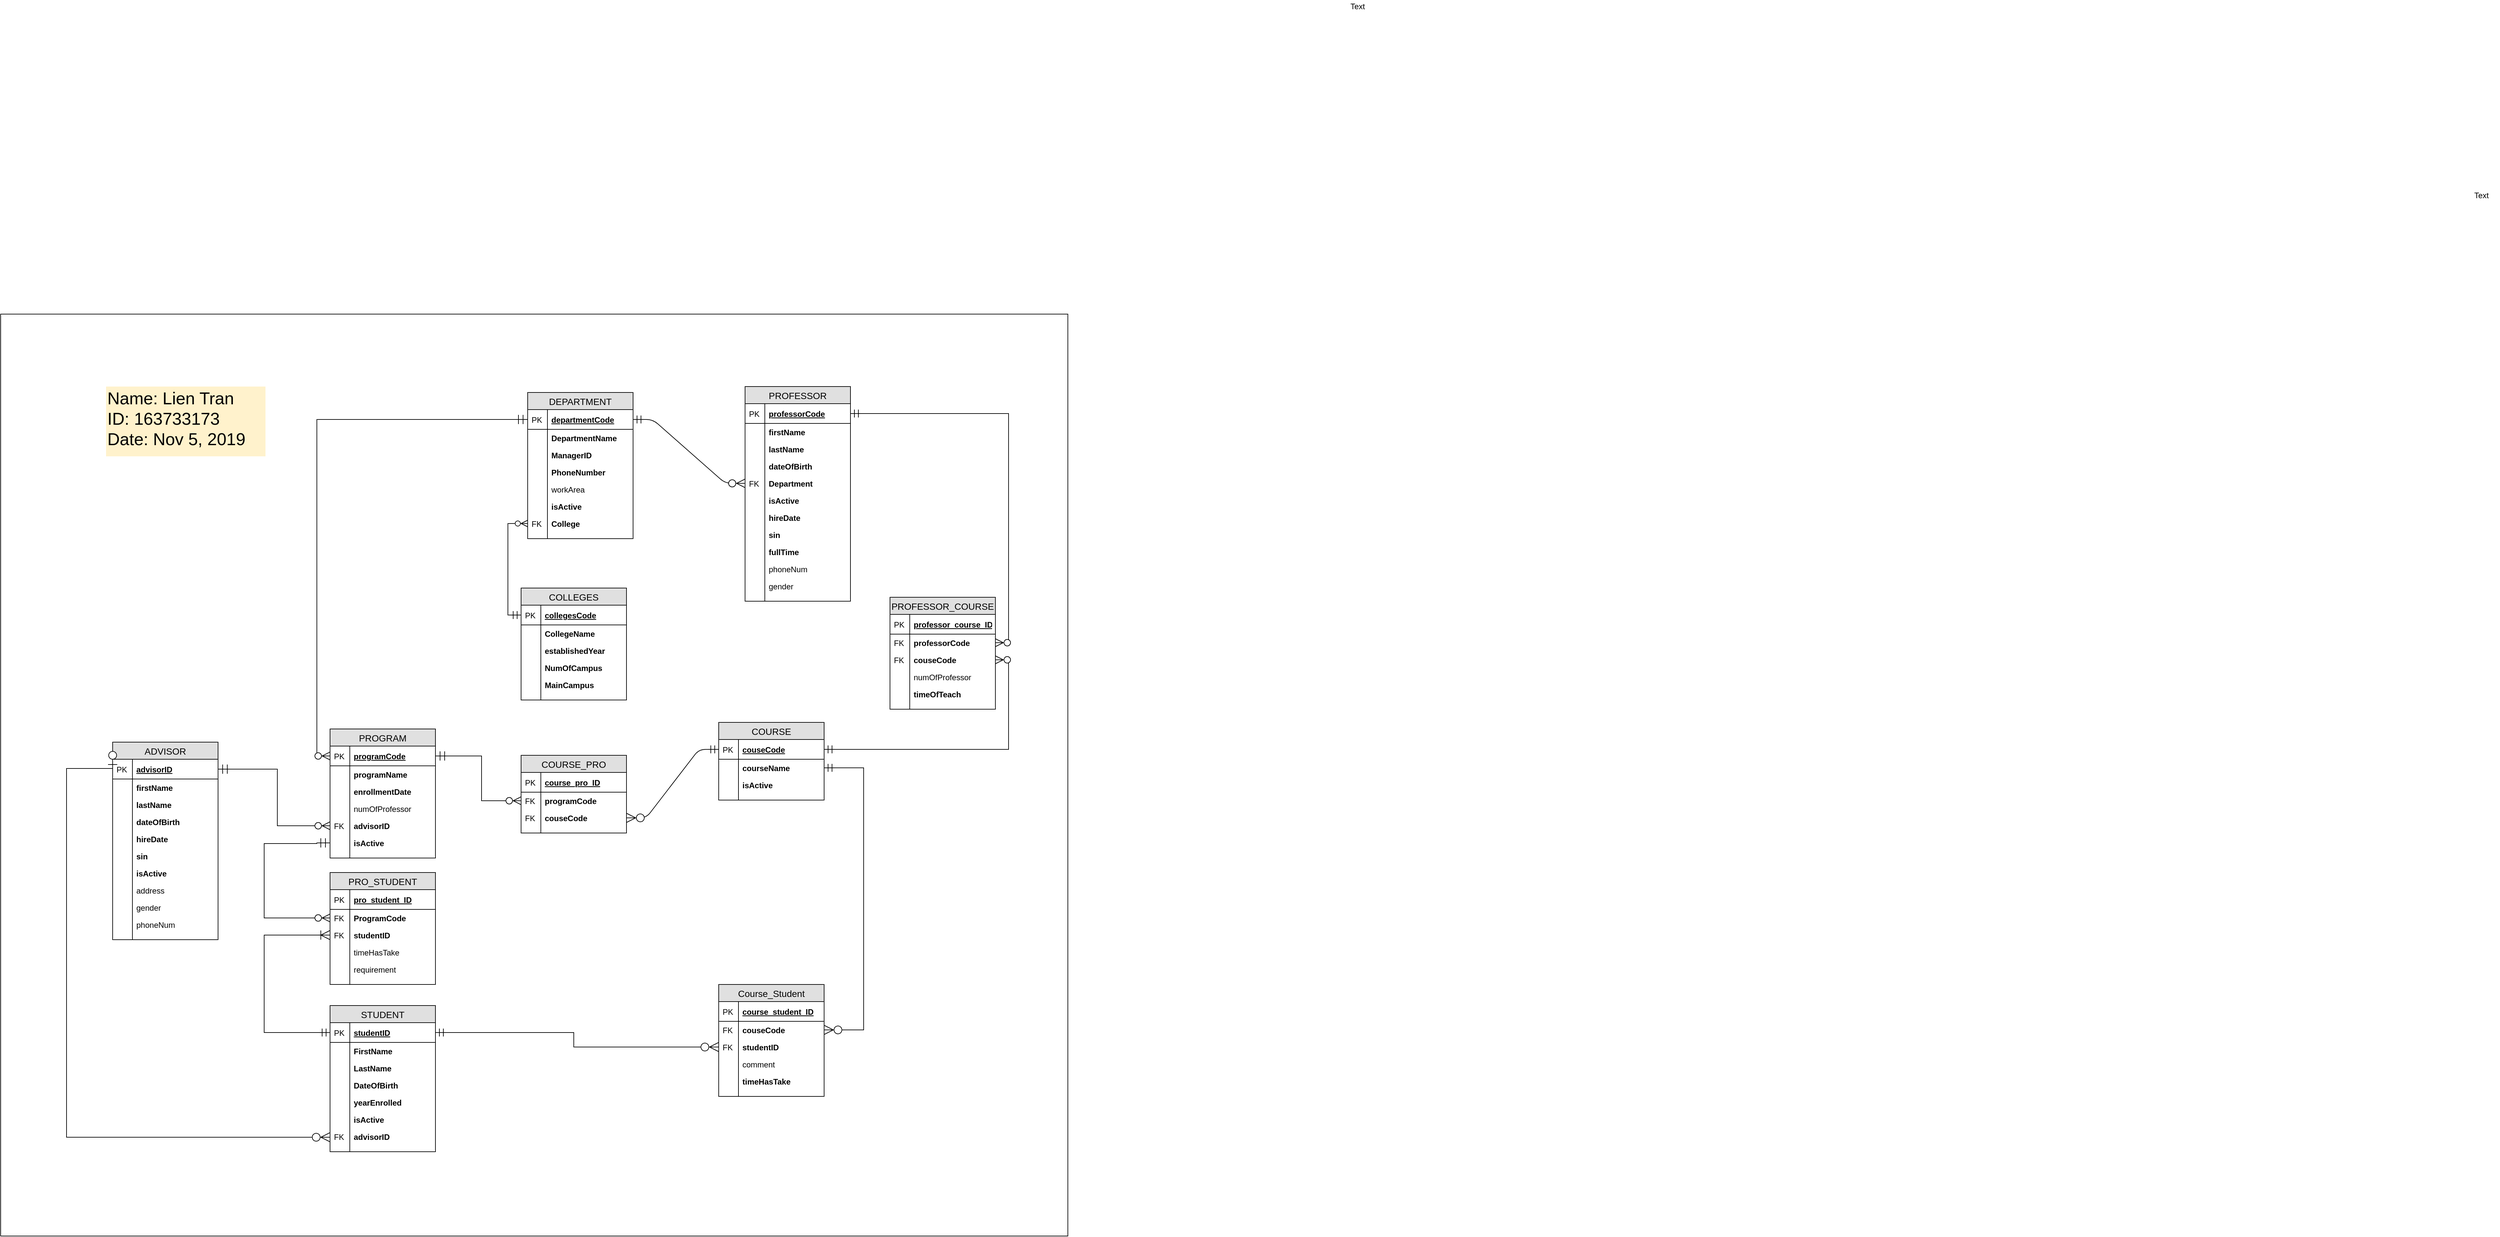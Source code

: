 <mxfile version="12.1.7" type="device" pages="1"><diagram id="lc9gfA1tTb2zjOB6lKRU" name="Page-1"><mxGraphModel dx="1287" dy="1743" grid="1" gridSize="10" guides="1" tooltips="1" connect="1" arrows="1" fold="1" page="0" pageScale="1" pageWidth="850" pageHeight="1100" math="0" shadow="0"><root><mxCell id="0"/><mxCell id="1" parent="0"/><mxCell id="Uxr6mShn7xgzulJ2R-1I-213" value="Text" style="text;html=1;resizable=0;points=[];autosize=1;align=left;verticalAlign=top;spacingTop=-4;" vertex="1" parent="1"><mxGeometry x="3993" y="-240" width="40" height="20" as="geometry"/></mxCell><mxCell id="Uxr6mShn7xgzulJ2R-1I-214" value="Text" style="text;html=1;resizable=0;points=[];autosize=1;align=left;verticalAlign=top;spacingTop=-4;" vertex="1" parent="1"><mxGeometry x="2287" y="-527" width="40" height="20" as="geometry"/></mxCell><mxCell id="Uxr6mShn7xgzulJ2R-1I-216" value="" style="group" vertex="1" connectable="0" parent="1"><mxGeometry x="240" y="-50" width="1620" height="1400" as="geometry"/></mxCell><mxCell id="Uxr6mShn7xgzulJ2R-1I-215" value="" style="rounded=0;whiteSpace=wrap;html=1;" vertex="1" parent="Uxr6mShn7xgzulJ2R-1I-216"><mxGeometry width="1620" height="1400" as="geometry"/></mxCell><mxCell id="aO_BN-GwSpkZ9mQMEVLA-1" value="DEPARTMENT" style="swimlane;fontStyle=0;childLayout=stackLayout;horizontal=1;startSize=26;fillColor=#e0e0e0;horizontalStack=0;resizeParent=1;resizeParentMax=0;resizeLast=0;collapsible=1;marginBottom=0;swimlaneFillColor=#ffffff;align=center;fontSize=14;" parent="Uxr6mShn7xgzulJ2R-1I-216" vertex="1"><mxGeometry x="800" y="119" width="160" height="222" as="geometry"/></mxCell><mxCell id="aO_BN-GwSpkZ9mQMEVLA-2" value="departmentCode" style="shape=partialRectangle;top=0;left=0;right=0;bottom=1;align=left;verticalAlign=middle;fillColor=none;spacingLeft=34;spacingRight=4;overflow=hidden;rotatable=0;points=[[0,0.5],[1,0.5]];portConstraint=eastwest;dropTarget=0;fontStyle=5;fontSize=12;" parent="aO_BN-GwSpkZ9mQMEVLA-1" vertex="1"><mxGeometry y="26" width="160" height="30" as="geometry"/></mxCell><mxCell id="aO_BN-GwSpkZ9mQMEVLA-3" value="PK" style="shape=partialRectangle;top=0;left=0;bottom=0;fillColor=none;align=left;verticalAlign=middle;spacingLeft=4;spacingRight=4;overflow=hidden;rotatable=0;points=[];portConstraint=eastwest;part=1;fontSize=12;" parent="aO_BN-GwSpkZ9mQMEVLA-2" vertex="1" connectable="0"><mxGeometry width="30" height="30" as="geometry"/></mxCell><mxCell id="aO_BN-GwSpkZ9mQMEVLA-4" value="DepartmentName" style="shape=partialRectangle;top=0;left=0;right=0;bottom=0;align=left;verticalAlign=top;fillColor=none;spacingLeft=34;spacingRight=4;overflow=hidden;rotatable=0;points=[[0,0.5],[1,0.5]];portConstraint=eastwest;dropTarget=0;fontSize=12;fontStyle=1" parent="aO_BN-GwSpkZ9mQMEVLA-1" vertex="1"><mxGeometry y="56" width="160" height="26" as="geometry"/></mxCell><mxCell id="aO_BN-GwSpkZ9mQMEVLA-5" value="" style="shape=partialRectangle;top=0;left=0;bottom=0;fillColor=none;align=left;verticalAlign=top;spacingLeft=4;spacingRight=4;overflow=hidden;rotatable=0;points=[];portConstraint=eastwest;part=1;fontSize=12;" parent="aO_BN-GwSpkZ9mQMEVLA-4" vertex="1" connectable="0"><mxGeometry width="30" height="26" as="geometry"/></mxCell><mxCell id="aO_BN-GwSpkZ9mQMEVLA-6" value="ManagerID" style="shape=partialRectangle;top=0;left=0;right=0;bottom=0;align=left;verticalAlign=top;fillColor=none;spacingLeft=34;spacingRight=4;overflow=hidden;rotatable=0;points=[[0,0.5],[1,0.5]];portConstraint=eastwest;dropTarget=0;fontSize=12;fontStyle=1" parent="aO_BN-GwSpkZ9mQMEVLA-1" vertex="1"><mxGeometry y="82" width="160" height="26" as="geometry"/></mxCell><mxCell id="aO_BN-GwSpkZ9mQMEVLA-7" value="" style="shape=partialRectangle;top=0;left=0;bottom=0;fillColor=none;align=left;verticalAlign=top;spacingLeft=4;spacingRight=4;overflow=hidden;rotatable=0;points=[];portConstraint=eastwest;part=1;fontSize=12;" parent="aO_BN-GwSpkZ9mQMEVLA-6" vertex="1" connectable="0"><mxGeometry width="30" height="26" as="geometry"/></mxCell><mxCell id="aO_BN-GwSpkZ9mQMEVLA-8" value="PhoneNumber" style="shape=partialRectangle;top=0;left=0;right=0;bottom=0;align=left;verticalAlign=top;fillColor=none;spacingLeft=34;spacingRight=4;overflow=hidden;rotatable=0;points=[[0,0.5],[1,0.5]];portConstraint=eastwest;dropTarget=0;fontSize=12;fontStyle=1" parent="aO_BN-GwSpkZ9mQMEVLA-1" vertex="1"><mxGeometry y="108" width="160" height="26" as="geometry"/></mxCell><mxCell id="aO_BN-GwSpkZ9mQMEVLA-9" value="" style="shape=partialRectangle;top=0;left=0;bottom=0;fillColor=none;align=left;verticalAlign=top;spacingLeft=4;spacingRight=4;overflow=hidden;rotatable=0;points=[];portConstraint=eastwest;part=1;fontSize=12;" parent="aO_BN-GwSpkZ9mQMEVLA-8" vertex="1" connectable="0"><mxGeometry width="30" height="26" as="geometry"/></mxCell><mxCell id="aO_BN-GwSpkZ9mQMEVLA-105" value="workArea" style="shape=partialRectangle;top=0;left=0;right=0;bottom=0;align=left;verticalAlign=top;fillColor=none;spacingLeft=34;spacingRight=4;overflow=hidden;rotatable=0;points=[[0,0.5],[1,0.5]];portConstraint=eastwest;dropTarget=0;fontSize=12;" parent="aO_BN-GwSpkZ9mQMEVLA-1" vertex="1"><mxGeometry y="134" width="160" height="26" as="geometry"/></mxCell><mxCell id="aO_BN-GwSpkZ9mQMEVLA-106" value="" style="shape=partialRectangle;top=0;left=0;bottom=0;fillColor=none;align=left;verticalAlign=top;spacingLeft=4;spacingRight=4;overflow=hidden;rotatable=0;points=[];portConstraint=eastwest;part=1;fontSize=12;" parent="aO_BN-GwSpkZ9mQMEVLA-105" vertex="1" connectable="0"><mxGeometry width="30" height="26" as="geometry"/></mxCell><mxCell id="Uxr6mShn7xgzulJ2R-1I-47" value="isActive" style="shape=partialRectangle;top=0;left=0;right=0;bottom=0;align=left;verticalAlign=top;fillColor=none;spacingLeft=34;spacingRight=4;overflow=hidden;rotatable=0;points=[[0,0.5],[1,0.5]];portConstraint=eastwest;dropTarget=0;fontSize=12;fontStyle=1" vertex="1" parent="aO_BN-GwSpkZ9mQMEVLA-1"><mxGeometry y="160" width="160" height="26" as="geometry"/></mxCell><mxCell id="Uxr6mShn7xgzulJ2R-1I-48" value="" style="shape=partialRectangle;top=0;left=0;bottom=0;fillColor=none;align=left;verticalAlign=top;spacingLeft=4;spacingRight=4;overflow=hidden;rotatable=0;points=[];portConstraint=eastwest;part=1;fontSize=12;" vertex="1" connectable="0" parent="Uxr6mShn7xgzulJ2R-1I-47"><mxGeometry width="30" height="26" as="geometry"/></mxCell><mxCell id="aO_BN-GwSpkZ9mQMEVLA-107" value="College" style="shape=partialRectangle;top=0;left=0;right=0;bottom=0;align=left;verticalAlign=top;fillColor=none;spacingLeft=34;spacingRight=4;overflow=hidden;rotatable=0;points=[[0,0.5],[1,0.5]];portConstraint=eastwest;dropTarget=0;fontSize=12;fontStyle=1" parent="aO_BN-GwSpkZ9mQMEVLA-1" vertex="1"><mxGeometry y="186" width="160" height="26" as="geometry"/></mxCell><mxCell id="aO_BN-GwSpkZ9mQMEVLA-108" value="FK" style="shape=partialRectangle;top=0;left=0;bottom=0;fillColor=none;align=left;verticalAlign=top;spacingLeft=4;spacingRight=4;overflow=hidden;rotatable=0;points=[];portConstraint=eastwest;part=1;fontSize=12;" parent="aO_BN-GwSpkZ9mQMEVLA-107" vertex="1" connectable="0"><mxGeometry width="30" height="26" as="geometry"/></mxCell><mxCell id="aO_BN-GwSpkZ9mQMEVLA-10" value="" style="shape=partialRectangle;top=0;left=0;right=0;bottom=0;align=left;verticalAlign=top;fillColor=none;spacingLeft=34;spacingRight=4;overflow=hidden;rotatable=0;points=[[0,0.5],[1,0.5]];portConstraint=eastwest;dropTarget=0;fontSize=12;" parent="aO_BN-GwSpkZ9mQMEVLA-1" vertex="1"><mxGeometry y="212" width="160" height="10" as="geometry"/></mxCell><mxCell id="aO_BN-GwSpkZ9mQMEVLA-11" value="" style="shape=partialRectangle;top=0;left=0;bottom=0;fillColor=none;align=left;verticalAlign=top;spacingLeft=4;spacingRight=4;overflow=hidden;rotatable=0;points=[];portConstraint=eastwest;part=1;fontSize=12;" parent="aO_BN-GwSpkZ9mQMEVLA-10" vertex="1" connectable="0"><mxGeometry width="30" height="10" as="geometry"/></mxCell><mxCell id="aO_BN-GwSpkZ9mQMEVLA-12" value="PROGRAM" style="swimlane;fontStyle=0;childLayout=stackLayout;horizontal=1;startSize=26;fillColor=#e0e0e0;horizontalStack=0;resizeParent=1;resizeParentMax=0;resizeLast=0;collapsible=1;marginBottom=0;swimlaneFillColor=#ffffff;align=center;fontSize=14;" parent="Uxr6mShn7xgzulJ2R-1I-216" vertex="1"><mxGeometry x="500" y="630" width="160" height="196" as="geometry"/></mxCell><mxCell id="aO_BN-GwSpkZ9mQMEVLA-13" value="programCode" style="shape=partialRectangle;top=0;left=0;right=0;bottom=1;align=left;verticalAlign=middle;fillColor=none;spacingLeft=34;spacingRight=4;overflow=hidden;rotatable=0;points=[[0,0.5],[1,0.5]];portConstraint=eastwest;dropTarget=0;fontStyle=5;fontSize=12;" parent="aO_BN-GwSpkZ9mQMEVLA-12" vertex="1"><mxGeometry y="26" width="160" height="30" as="geometry"/></mxCell><mxCell id="aO_BN-GwSpkZ9mQMEVLA-14" value="PK" style="shape=partialRectangle;top=0;left=0;bottom=0;fillColor=none;align=left;verticalAlign=middle;spacingLeft=4;spacingRight=4;overflow=hidden;rotatable=0;points=[];portConstraint=eastwest;part=1;fontSize=12;" parent="aO_BN-GwSpkZ9mQMEVLA-13" vertex="1" connectable="0"><mxGeometry width="30" height="30" as="geometry"/></mxCell><mxCell id="aO_BN-GwSpkZ9mQMEVLA-15" value="programName" style="shape=partialRectangle;top=0;left=0;right=0;bottom=0;align=left;verticalAlign=top;fillColor=none;spacingLeft=34;spacingRight=4;overflow=hidden;rotatable=0;points=[[0,0.5],[1,0.5]];portConstraint=eastwest;dropTarget=0;fontSize=12;fontStyle=1" parent="aO_BN-GwSpkZ9mQMEVLA-12" vertex="1"><mxGeometry y="56" width="160" height="26" as="geometry"/></mxCell><mxCell id="aO_BN-GwSpkZ9mQMEVLA-16" value="" style="shape=partialRectangle;top=0;left=0;bottom=0;fillColor=none;align=left;verticalAlign=top;spacingLeft=4;spacingRight=4;overflow=hidden;rotatable=0;points=[];portConstraint=eastwest;part=1;fontSize=12;" parent="aO_BN-GwSpkZ9mQMEVLA-15" vertex="1" connectable="0"><mxGeometry width="30" height="26" as="geometry"/></mxCell><mxCell id="it7elbaZNnRK9wutdTnR-13" value="enrollmentDate" style="shape=partialRectangle;top=0;left=0;right=0;bottom=0;align=left;verticalAlign=top;fillColor=none;spacingLeft=34;spacingRight=4;overflow=hidden;rotatable=0;points=[[0,0.5],[1,0.5]];portConstraint=eastwest;dropTarget=0;fontSize=12;fontStyle=1" parent="aO_BN-GwSpkZ9mQMEVLA-12" vertex="1"><mxGeometry y="82" width="160" height="26" as="geometry"/></mxCell><mxCell id="it7elbaZNnRK9wutdTnR-14" value="" style="shape=partialRectangle;top=0;left=0;bottom=0;fillColor=none;align=left;verticalAlign=top;spacingLeft=4;spacingRight=4;overflow=hidden;rotatable=0;points=[];portConstraint=eastwest;part=1;fontSize=12;" parent="it7elbaZNnRK9wutdTnR-13" vertex="1" connectable="0"><mxGeometry width="30" height="26" as="geometry"/></mxCell><mxCell id="it7elbaZNnRK9wutdTnR-28" value="numOfProfessor" style="shape=partialRectangle;top=0;left=0;right=0;bottom=0;align=left;verticalAlign=top;fillColor=none;spacingLeft=34;spacingRight=4;overflow=hidden;rotatable=0;points=[[0,0.5],[1,0.5]];portConstraint=eastwest;dropTarget=0;fontSize=12;" parent="aO_BN-GwSpkZ9mQMEVLA-12" vertex="1"><mxGeometry y="108" width="160" height="26" as="geometry"/></mxCell><mxCell id="it7elbaZNnRK9wutdTnR-29" value="" style="shape=partialRectangle;top=0;left=0;bottom=0;fillColor=none;align=left;verticalAlign=top;spacingLeft=4;spacingRight=4;overflow=hidden;rotatable=0;points=[];portConstraint=eastwest;part=1;fontSize=12;" parent="it7elbaZNnRK9wutdTnR-28" vertex="1" connectable="0"><mxGeometry width="30" height="26" as="geometry"/></mxCell><mxCell id="it7elbaZNnRK9wutdTnR-36" value="advisorID" style="shape=partialRectangle;top=0;left=0;right=0;bottom=0;align=left;verticalAlign=top;fillColor=none;spacingLeft=34;spacingRight=4;overflow=hidden;rotatable=0;points=[[0,0.5],[1,0.5]];portConstraint=eastwest;dropTarget=0;fontSize=12;fontStyle=1" parent="aO_BN-GwSpkZ9mQMEVLA-12" vertex="1"><mxGeometry y="134" width="160" height="26" as="geometry"/></mxCell><mxCell id="it7elbaZNnRK9wutdTnR-37" value="FK" style="shape=partialRectangle;top=0;left=0;bottom=0;fillColor=none;align=left;verticalAlign=top;spacingLeft=4;spacingRight=4;overflow=hidden;rotatable=0;points=[];portConstraint=eastwest;part=1;fontSize=12;" parent="it7elbaZNnRK9wutdTnR-36" vertex="1" connectable="0"><mxGeometry width="30" height="26" as="geometry"/></mxCell><mxCell id="it7elbaZNnRK9wutdTnR-34" value="isActive" style="shape=partialRectangle;top=0;left=0;right=0;bottom=0;align=left;verticalAlign=top;fillColor=none;spacingLeft=34;spacingRight=4;overflow=hidden;rotatable=0;points=[[0,0.5],[1,0.5]];portConstraint=eastwest;dropTarget=0;fontSize=12;fontStyle=1" parent="aO_BN-GwSpkZ9mQMEVLA-12" vertex="1"><mxGeometry y="160" width="160" height="26" as="geometry"/></mxCell><mxCell id="it7elbaZNnRK9wutdTnR-35" value="" style="shape=partialRectangle;top=0;left=0;bottom=0;fillColor=none;align=left;verticalAlign=top;spacingLeft=4;spacingRight=4;overflow=hidden;rotatable=0;points=[];portConstraint=eastwest;part=1;fontSize=12;" parent="it7elbaZNnRK9wutdTnR-34" vertex="1" connectable="0"><mxGeometry width="30" height="26" as="geometry"/></mxCell><mxCell id="aO_BN-GwSpkZ9mQMEVLA-21" value="" style="shape=partialRectangle;top=0;left=0;right=0;bottom=0;align=left;verticalAlign=top;fillColor=none;spacingLeft=34;spacingRight=4;overflow=hidden;rotatable=0;points=[[0,0.5],[1,0.5]];portConstraint=eastwest;dropTarget=0;fontSize=12;" parent="aO_BN-GwSpkZ9mQMEVLA-12" vertex="1"><mxGeometry y="186" width="160" height="10" as="geometry"/></mxCell><mxCell id="aO_BN-GwSpkZ9mQMEVLA-22" value="" style="shape=partialRectangle;top=0;left=0;bottom=0;fillColor=none;align=left;verticalAlign=top;spacingLeft=4;spacingRight=4;overflow=hidden;rotatable=0;points=[];portConstraint=eastwest;part=1;fontSize=12;" parent="aO_BN-GwSpkZ9mQMEVLA-21" vertex="1" connectable="0"><mxGeometry width="30" height="10" as="geometry"/></mxCell><mxCell id="aO_BN-GwSpkZ9mQMEVLA-23" value="PROFESSOR" style="swimlane;fontStyle=0;childLayout=stackLayout;horizontal=1;startSize=26;fillColor=#e0e0e0;horizontalStack=0;resizeParent=1;resizeParentMax=0;resizeLast=0;collapsible=1;marginBottom=0;swimlaneFillColor=#ffffff;align=center;fontSize=14;" parent="Uxr6mShn7xgzulJ2R-1I-216" vertex="1"><mxGeometry x="1130" y="110" width="160" height="326" as="geometry"/></mxCell><mxCell id="aO_BN-GwSpkZ9mQMEVLA-24" value="professorCode" style="shape=partialRectangle;top=0;left=0;right=0;bottom=1;align=left;verticalAlign=middle;fillColor=none;spacingLeft=34;spacingRight=4;overflow=hidden;rotatable=0;points=[[0,0.5],[1,0.5]];portConstraint=eastwest;dropTarget=0;fontStyle=5;fontSize=12;" parent="aO_BN-GwSpkZ9mQMEVLA-23" vertex="1"><mxGeometry y="26" width="160" height="30" as="geometry"/></mxCell><mxCell id="aO_BN-GwSpkZ9mQMEVLA-25" value="PK" style="shape=partialRectangle;top=0;left=0;bottom=0;fillColor=none;align=left;verticalAlign=middle;spacingLeft=4;spacingRight=4;overflow=hidden;rotatable=0;points=[];portConstraint=eastwest;part=1;fontSize=12;" parent="aO_BN-GwSpkZ9mQMEVLA-24" vertex="1" connectable="0"><mxGeometry width="30" height="30" as="geometry"/></mxCell><mxCell id="aO_BN-GwSpkZ9mQMEVLA-26" value="firstName" style="shape=partialRectangle;top=0;left=0;right=0;bottom=0;align=left;verticalAlign=top;fillColor=none;spacingLeft=34;spacingRight=4;overflow=hidden;rotatable=0;points=[[0,0.5],[1,0.5]];portConstraint=eastwest;dropTarget=0;fontSize=12;fontStyle=1" parent="aO_BN-GwSpkZ9mQMEVLA-23" vertex="1"><mxGeometry y="56" width="160" height="26" as="geometry"/></mxCell><mxCell id="aO_BN-GwSpkZ9mQMEVLA-27" value="" style="shape=partialRectangle;top=0;left=0;bottom=0;fillColor=none;align=left;verticalAlign=top;spacingLeft=4;spacingRight=4;overflow=hidden;rotatable=0;points=[];portConstraint=eastwest;part=1;fontSize=12;" parent="aO_BN-GwSpkZ9mQMEVLA-26" vertex="1" connectable="0"><mxGeometry width="30" height="26" as="geometry"/></mxCell><mxCell id="aO_BN-GwSpkZ9mQMEVLA-28" value="lastName" style="shape=partialRectangle;top=0;left=0;right=0;bottom=0;align=left;verticalAlign=top;fillColor=none;spacingLeft=34;spacingRight=4;overflow=hidden;rotatable=0;points=[[0,0.5],[1,0.5]];portConstraint=eastwest;dropTarget=0;fontSize=12;fontStyle=1" parent="aO_BN-GwSpkZ9mQMEVLA-23" vertex="1"><mxGeometry y="82" width="160" height="26" as="geometry"/></mxCell><mxCell id="aO_BN-GwSpkZ9mQMEVLA-29" value="" style="shape=partialRectangle;top=0;left=0;bottom=0;fillColor=none;align=left;verticalAlign=top;spacingLeft=4;spacingRight=4;overflow=hidden;rotatable=0;points=[];portConstraint=eastwest;part=1;fontSize=12;" parent="aO_BN-GwSpkZ9mQMEVLA-28" vertex="1" connectable="0"><mxGeometry width="30" height="26" as="geometry"/></mxCell><mxCell id="it7elbaZNnRK9wutdTnR-3" value="dateOfBirth" style="shape=partialRectangle;top=0;left=0;right=0;bottom=0;align=left;verticalAlign=top;fillColor=none;spacingLeft=34;spacingRight=4;overflow=hidden;rotatable=0;points=[[0,0.5],[1,0.5]];portConstraint=eastwest;dropTarget=0;fontSize=12;fontStyle=1" parent="aO_BN-GwSpkZ9mQMEVLA-23" vertex="1"><mxGeometry y="108" width="160" height="26" as="geometry"/></mxCell><mxCell id="it7elbaZNnRK9wutdTnR-4" value="" style="shape=partialRectangle;top=0;left=0;bottom=0;fillColor=none;align=left;verticalAlign=top;spacingLeft=4;spacingRight=4;overflow=hidden;rotatable=0;points=[];portConstraint=eastwest;part=1;fontSize=12;" parent="it7elbaZNnRK9wutdTnR-3" vertex="1" connectable="0"><mxGeometry width="30" height="26" as="geometry"/></mxCell><mxCell id="it7elbaZNnRK9wutdTnR-11" value="Department" style="shape=partialRectangle;top=0;left=0;right=0;bottom=0;align=left;verticalAlign=top;fillColor=none;spacingLeft=34;spacingRight=4;overflow=hidden;rotatable=0;points=[[0,0.5],[1,0.5]];portConstraint=eastwest;dropTarget=0;fontSize=12;fontStyle=1" parent="aO_BN-GwSpkZ9mQMEVLA-23" vertex="1"><mxGeometry y="134" width="160" height="26" as="geometry"/></mxCell><mxCell id="it7elbaZNnRK9wutdTnR-12" value="FK" style="shape=partialRectangle;top=0;left=0;bottom=0;fillColor=none;align=left;verticalAlign=top;spacingLeft=4;spacingRight=4;overflow=hidden;rotatable=0;points=[];portConstraint=eastwest;part=1;fontSize=12;" parent="it7elbaZNnRK9wutdTnR-11" vertex="1" connectable="0"><mxGeometry width="30" height="26" as="geometry"/></mxCell><mxCell id="aO_BN-GwSpkZ9mQMEVLA-109" value="isActive" style="shape=partialRectangle;top=0;left=0;right=0;bottom=0;align=left;verticalAlign=top;fillColor=none;spacingLeft=34;spacingRight=4;overflow=hidden;rotatable=0;points=[[0,0.5],[1,0.5]];portConstraint=eastwest;dropTarget=0;fontSize=12;fontStyle=1" parent="aO_BN-GwSpkZ9mQMEVLA-23" vertex="1"><mxGeometry y="160" width="160" height="26" as="geometry"/></mxCell><mxCell id="aO_BN-GwSpkZ9mQMEVLA-110" value="" style="shape=partialRectangle;top=0;left=0;bottom=0;fillColor=none;align=left;verticalAlign=top;spacingLeft=4;spacingRight=4;overflow=hidden;rotatable=0;points=[];portConstraint=eastwest;part=1;fontSize=12;" parent="aO_BN-GwSpkZ9mQMEVLA-109" vertex="1" connectable="0"><mxGeometry width="30" height="26" as="geometry"/></mxCell><mxCell id="aO_BN-GwSpkZ9mQMEVLA-111" value="hireDate" style="shape=partialRectangle;top=0;left=0;right=0;bottom=0;align=left;verticalAlign=top;fillColor=none;spacingLeft=34;spacingRight=4;overflow=hidden;rotatable=0;points=[[0,0.5],[1,0.5]];portConstraint=eastwest;dropTarget=0;fontSize=12;fontStyle=1" parent="aO_BN-GwSpkZ9mQMEVLA-23" vertex="1"><mxGeometry y="186" width="160" height="26" as="geometry"/></mxCell><mxCell id="aO_BN-GwSpkZ9mQMEVLA-112" value="" style="shape=partialRectangle;top=0;left=0;bottom=0;fillColor=none;align=left;verticalAlign=top;spacingLeft=4;spacingRight=4;overflow=hidden;rotatable=0;points=[];portConstraint=eastwest;part=1;fontSize=12;" parent="aO_BN-GwSpkZ9mQMEVLA-111" vertex="1" connectable="0"><mxGeometry width="30" height="26" as="geometry"/></mxCell><mxCell id="Uxr6mShn7xgzulJ2R-1I-139" value="sin" style="shape=partialRectangle;top=0;left=0;right=0;bottom=0;align=left;verticalAlign=top;fillColor=none;spacingLeft=34;spacingRight=4;overflow=hidden;rotatable=0;points=[[0,0.5],[1,0.5]];portConstraint=eastwest;dropTarget=0;fontSize=12;fontStyle=1" vertex="1" parent="aO_BN-GwSpkZ9mQMEVLA-23"><mxGeometry y="212" width="160" height="26" as="geometry"/></mxCell><mxCell id="Uxr6mShn7xgzulJ2R-1I-140" value="" style="shape=partialRectangle;top=0;left=0;bottom=0;fillColor=none;align=left;verticalAlign=top;spacingLeft=4;spacingRight=4;overflow=hidden;rotatable=0;points=[];portConstraint=eastwest;part=1;fontSize=12;" vertex="1" connectable="0" parent="Uxr6mShn7xgzulJ2R-1I-139"><mxGeometry width="30" height="26" as="geometry"/></mxCell><mxCell id="it7elbaZNnRK9wutdTnR-1" value="fullTime" style="shape=partialRectangle;top=0;left=0;right=0;bottom=0;align=left;verticalAlign=top;fillColor=none;spacingLeft=34;spacingRight=4;overflow=hidden;rotatable=0;points=[[0,0.5],[1,0.5]];portConstraint=eastwest;dropTarget=0;fontSize=12;fontStyle=1" parent="aO_BN-GwSpkZ9mQMEVLA-23" vertex="1"><mxGeometry y="238" width="160" height="26" as="geometry"/></mxCell><mxCell id="it7elbaZNnRK9wutdTnR-2" value="" style="shape=partialRectangle;top=0;left=0;bottom=0;fillColor=none;align=left;verticalAlign=top;spacingLeft=4;spacingRight=4;overflow=hidden;rotatable=0;points=[];portConstraint=eastwest;part=1;fontSize=12;" parent="it7elbaZNnRK9wutdTnR-1" vertex="1" connectable="0"><mxGeometry width="30" height="26" as="geometry"/></mxCell><mxCell id="Uxr6mShn7xgzulJ2R-1I-204" value="phoneNum" style="shape=partialRectangle;top=0;left=0;right=0;bottom=0;align=left;verticalAlign=top;fillColor=none;spacingLeft=34;spacingRight=4;overflow=hidden;rotatable=0;points=[[0,0.5],[1,0.5]];portConstraint=eastwest;dropTarget=0;fontSize=12;fontStyle=0" vertex="1" parent="aO_BN-GwSpkZ9mQMEVLA-23"><mxGeometry y="264" width="160" height="26" as="geometry"/></mxCell><mxCell id="Uxr6mShn7xgzulJ2R-1I-205" value="" style="shape=partialRectangle;top=0;left=0;bottom=0;fillColor=none;align=left;verticalAlign=top;spacingLeft=4;spacingRight=4;overflow=hidden;rotatable=0;points=[];portConstraint=eastwest;part=1;fontSize=12;" vertex="1" connectable="0" parent="Uxr6mShn7xgzulJ2R-1I-204"><mxGeometry width="30" height="26" as="geometry"/></mxCell><mxCell id="Uxr6mShn7xgzulJ2R-1I-206" value="gender" style="shape=partialRectangle;top=0;left=0;right=0;bottom=0;align=left;verticalAlign=top;fillColor=none;spacingLeft=34;spacingRight=4;overflow=hidden;rotatable=0;points=[[0,0.5],[1,0.5]];portConstraint=eastwest;dropTarget=0;fontSize=12;fontStyle=0" vertex="1" parent="aO_BN-GwSpkZ9mQMEVLA-23"><mxGeometry y="290" width="160" height="26" as="geometry"/></mxCell><mxCell id="Uxr6mShn7xgzulJ2R-1I-207" value="" style="shape=partialRectangle;top=0;left=0;bottom=0;fillColor=none;align=left;verticalAlign=top;spacingLeft=4;spacingRight=4;overflow=hidden;rotatable=0;points=[];portConstraint=eastwest;part=1;fontSize=12;" vertex="1" connectable="0" parent="Uxr6mShn7xgzulJ2R-1I-206"><mxGeometry width="30" height="26" as="geometry"/></mxCell><mxCell id="aO_BN-GwSpkZ9mQMEVLA-32" value="" style="shape=partialRectangle;top=0;left=0;right=0;bottom=0;align=left;verticalAlign=top;fillColor=none;spacingLeft=34;spacingRight=4;overflow=hidden;rotatable=0;points=[[0,0.5],[1,0.5]];portConstraint=eastwest;dropTarget=0;fontSize=12;" parent="aO_BN-GwSpkZ9mQMEVLA-23" vertex="1"><mxGeometry y="316" width="160" height="10" as="geometry"/></mxCell><mxCell id="aO_BN-GwSpkZ9mQMEVLA-33" value="" style="shape=partialRectangle;top=0;left=0;bottom=0;fillColor=none;align=left;verticalAlign=top;spacingLeft=4;spacingRight=4;overflow=hidden;rotatable=0;points=[];portConstraint=eastwest;part=1;fontSize=12;" parent="aO_BN-GwSpkZ9mQMEVLA-32" vertex="1" connectable="0"><mxGeometry width="30" height="10" as="geometry"/></mxCell><mxCell id="aO_BN-GwSpkZ9mQMEVLA-34" value="COLLEGES" style="swimlane;fontStyle=0;childLayout=stackLayout;horizontal=1;startSize=26;fillColor=#e0e0e0;horizontalStack=0;resizeParent=1;resizeParentMax=0;resizeLast=0;collapsible=1;marginBottom=0;swimlaneFillColor=#ffffff;align=center;fontSize=14;" parent="Uxr6mShn7xgzulJ2R-1I-216" vertex="1"><mxGeometry x="790" y="416" width="160" height="170" as="geometry"/></mxCell><mxCell id="aO_BN-GwSpkZ9mQMEVLA-35" value="collegesCode" style="shape=partialRectangle;top=0;left=0;right=0;bottom=1;align=left;verticalAlign=middle;fillColor=none;spacingLeft=34;spacingRight=4;overflow=hidden;rotatable=0;points=[[0,0.5],[1,0.5]];portConstraint=eastwest;dropTarget=0;fontStyle=5;fontSize=12;" parent="aO_BN-GwSpkZ9mQMEVLA-34" vertex="1"><mxGeometry y="26" width="160" height="30" as="geometry"/></mxCell><mxCell id="aO_BN-GwSpkZ9mQMEVLA-36" value="PK" style="shape=partialRectangle;top=0;left=0;bottom=0;fillColor=none;align=left;verticalAlign=middle;spacingLeft=4;spacingRight=4;overflow=hidden;rotatable=0;points=[];portConstraint=eastwest;part=1;fontSize=12;" parent="aO_BN-GwSpkZ9mQMEVLA-35" vertex="1" connectable="0"><mxGeometry width="30" height="30" as="geometry"/></mxCell><mxCell id="aO_BN-GwSpkZ9mQMEVLA-37" value="CollegeName" style="shape=partialRectangle;top=0;left=0;right=0;bottom=0;align=left;verticalAlign=top;fillColor=none;spacingLeft=34;spacingRight=4;overflow=hidden;rotatable=0;points=[[0,0.5],[1,0.5]];portConstraint=eastwest;dropTarget=0;fontSize=12;fontStyle=1" parent="aO_BN-GwSpkZ9mQMEVLA-34" vertex="1"><mxGeometry y="56" width="160" height="26" as="geometry"/></mxCell><mxCell id="aO_BN-GwSpkZ9mQMEVLA-38" value="" style="shape=partialRectangle;top=0;left=0;bottom=0;fillColor=none;align=left;verticalAlign=top;spacingLeft=4;spacingRight=4;overflow=hidden;rotatable=0;points=[];portConstraint=eastwest;part=1;fontSize=12;" parent="aO_BN-GwSpkZ9mQMEVLA-37" vertex="1" connectable="0"><mxGeometry width="30" height="26" as="geometry"/></mxCell><mxCell id="aO_BN-GwSpkZ9mQMEVLA-39" value="establishedYear" style="shape=partialRectangle;top=0;left=0;right=0;bottom=0;align=left;verticalAlign=top;fillColor=none;spacingLeft=34;spacingRight=4;overflow=hidden;rotatable=0;points=[[0,0.5],[1,0.5]];portConstraint=eastwest;dropTarget=0;fontSize=12;fontStyle=1" parent="aO_BN-GwSpkZ9mQMEVLA-34" vertex="1"><mxGeometry y="82" width="160" height="26" as="geometry"/></mxCell><mxCell id="aO_BN-GwSpkZ9mQMEVLA-40" value="" style="shape=partialRectangle;top=0;left=0;bottom=0;fillColor=none;align=left;verticalAlign=top;spacingLeft=4;spacingRight=4;overflow=hidden;rotatable=0;points=[];portConstraint=eastwest;part=1;fontSize=12;" parent="aO_BN-GwSpkZ9mQMEVLA-39" vertex="1" connectable="0"><mxGeometry width="30" height="26" as="geometry"/></mxCell><mxCell id="aO_BN-GwSpkZ9mQMEVLA-100" value="NumOfCampus" style="shape=partialRectangle;top=0;left=0;right=0;bottom=0;align=left;verticalAlign=top;fillColor=none;spacingLeft=34;spacingRight=4;overflow=hidden;rotatable=0;points=[[0,0.5],[1,0.5]];portConstraint=eastwest;dropTarget=0;fontSize=12;fontStyle=1" parent="aO_BN-GwSpkZ9mQMEVLA-34" vertex="1"><mxGeometry y="108" width="160" height="26" as="geometry"/></mxCell><mxCell id="aO_BN-GwSpkZ9mQMEVLA-101" value="" style="shape=partialRectangle;top=0;left=0;bottom=0;fillColor=none;align=left;verticalAlign=top;spacingLeft=4;spacingRight=4;overflow=hidden;rotatable=0;points=[];portConstraint=eastwest;part=1;fontSize=12;" parent="aO_BN-GwSpkZ9mQMEVLA-100" vertex="1" connectable="0"><mxGeometry width="30" height="26" as="geometry"/></mxCell><mxCell id="aO_BN-GwSpkZ9mQMEVLA-41" value="MainCampus" style="shape=partialRectangle;top=0;left=0;right=0;bottom=0;align=left;verticalAlign=top;fillColor=none;spacingLeft=34;spacingRight=4;overflow=hidden;rotatable=0;points=[[0,0.5],[1,0.5]];portConstraint=eastwest;dropTarget=0;fontSize=12;fontStyle=1" parent="aO_BN-GwSpkZ9mQMEVLA-34" vertex="1"><mxGeometry y="134" width="160" height="26" as="geometry"/></mxCell><mxCell id="aO_BN-GwSpkZ9mQMEVLA-42" value="" style="shape=partialRectangle;top=0;left=0;bottom=0;fillColor=none;align=left;verticalAlign=top;spacingLeft=4;spacingRight=4;overflow=hidden;rotatable=0;points=[];portConstraint=eastwest;part=1;fontSize=12;" parent="aO_BN-GwSpkZ9mQMEVLA-41" vertex="1" connectable="0"><mxGeometry width="30" height="26" as="geometry"/></mxCell><mxCell id="aO_BN-GwSpkZ9mQMEVLA-43" value="" style="shape=partialRectangle;top=0;left=0;right=0;bottom=0;align=left;verticalAlign=top;fillColor=none;spacingLeft=34;spacingRight=4;overflow=hidden;rotatable=0;points=[[0,0.5],[1,0.5]];portConstraint=eastwest;dropTarget=0;fontSize=12;" parent="aO_BN-GwSpkZ9mQMEVLA-34" vertex="1"><mxGeometry y="160" width="160" height="10" as="geometry"/></mxCell><mxCell id="aO_BN-GwSpkZ9mQMEVLA-44" value="" style="shape=partialRectangle;top=0;left=0;bottom=0;fillColor=none;align=left;verticalAlign=top;spacingLeft=4;spacingRight=4;overflow=hidden;rotatable=0;points=[];portConstraint=eastwest;part=1;fontSize=12;" parent="aO_BN-GwSpkZ9mQMEVLA-43" vertex="1" connectable="0"><mxGeometry width="30" height="10" as="geometry"/></mxCell><mxCell id="aO_BN-GwSpkZ9mQMEVLA-45" value="STUDENT" style="swimlane;fontStyle=0;childLayout=stackLayout;horizontal=1;startSize=26;fillColor=#e0e0e0;horizontalStack=0;resizeParent=1;resizeParentMax=0;resizeLast=0;collapsible=1;marginBottom=0;swimlaneFillColor=#ffffff;align=center;fontSize=14;" parent="Uxr6mShn7xgzulJ2R-1I-216" vertex="1"><mxGeometry x="500" y="1050" width="160" height="222" as="geometry"/></mxCell><mxCell id="aO_BN-GwSpkZ9mQMEVLA-46" value="studentID" style="shape=partialRectangle;top=0;left=0;right=0;bottom=1;align=left;verticalAlign=middle;fillColor=none;spacingLeft=34;spacingRight=4;overflow=hidden;rotatable=0;points=[[0,0.5],[1,0.5]];portConstraint=eastwest;dropTarget=0;fontStyle=5;fontSize=12;" parent="aO_BN-GwSpkZ9mQMEVLA-45" vertex="1"><mxGeometry y="26" width="160" height="30" as="geometry"/></mxCell><mxCell id="aO_BN-GwSpkZ9mQMEVLA-47" value="PK" style="shape=partialRectangle;top=0;left=0;bottom=0;fillColor=none;align=left;verticalAlign=middle;spacingLeft=4;spacingRight=4;overflow=hidden;rotatable=0;points=[];portConstraint=eastwest;part=1;fontSize=12;" parent="aO_BN-GwSpkZ9mQMEVLA-46" vertex="1" connectable="0"><mxGeometry width="30" height="30" as="geometry"/></mxCell><mxCell id="aO_BN-GwSpkZ9mQMEVLA-48" value="FirstName" style="shape=partialRectangle;top=0;left=0;right=0;bottom=0;align=left;verticalAlign=top;fillColor=none;spacingLeft=34;spacingRight=4;overflow=hidden;rotatable=0;points=[[0,0.5],[1,0.5]];portConstraint=eastwest;dropTarget=0;fontSize=12;fontStyle=1" parent="aO_BN-GwSpkZ9mQMEVLA-45" vertex="1"><mxGeometry y="56" width="160" height="26" as="geometry"/></mxCell><mxCell id="aO_BN-GwSpkZ9mQMEVLA-49" value="" style="shape=partialRectangle;top=0;left=0;bottom=0;fillColor=none;align=left;verticalAlign=top;spacingLeft=4;spacingRight=4;overflow=hidden;rotatable=0;points=[];portConstraint=eastwest;part=1;fontSize=12;" parent="aO_BN-GwSpkZ9mQMEVLA-48" vertex="1" connectable="0"><mxGeometry width="30" height="26" as="geometry"/></mxCell><mxCell id="aO_BN-GwSpkZ9mQMEVLA-50" value="LastName" style="shape=partialRectangle;top=0;left=0;right=0;bottom=0;align=left;verticalAlign=top;fillColor=none;spacingLeft=34;spacingRight=4;overflow=hidden;rotatable=0;points=[[0,0.5],[1,0.5]];portConstraint=eastwest;dropTarget=0;fontSize=12;fontStyle=1" parent="aO_BN-GwSpkZ9mQMEVLA-45" vertex="1"><mxGeometry y="82" width="160" height="26" as="geometry"/></mxCell><mxCell id="aO_BN-GwSpkZ9mQMEVLA-51" value="" style="shape=partialRectangle;top=0;left=0;bottom=0;fillColor=none;align=left;verticalAlign=top;spacingLeft=4;spacingRight=4;overflow=hidden;rotatable=0;points=[];portConstraint=eastwest;part=1;fontSize=12;" parent="aO_BN-GwSpkZ9mQMEVLA-50" vertex="1" connectable="0"><mxGeometry width="30" height="26" as="geometry"/></mxCell><mxCell id="aO_BN-GwSpkZ9mQMEVLA-52" value="DateOfBirth" style="shape=partialRectangle;top=0;left=0;right=0;bottom=0;align=left;verticalAlign=top;fillColor=none;spacingLeft=34;spacingRight=4;overflow=hidden;rotatable=0;points=[[0,0.5],[1,0.5]];portConstraint=eastwest;dropTarget=0;fontSize=12;fontStyle=1" parent="aO_BN-GwSpkZ9mQMEVLA-45" vertex="1"><mxGeometry y="108" width="160" height="26" as="geometry"/></mxCell><mxCell id="aO_BN-GwSpkZ9mQMEVLA-53" value="" style="shape=partialRectangle;top=0;left=0;bottom=0;fillColor=none;align=left;verticalAlign=top;spacingLeft=4;spacingRight=4;overflow=hidden;rotatable=0;points=[];portConstraint=eastwest;part=1;fontSize=12;" parent="aO_BN-GwSpkZ9mQMEVLA-52" vertex="1" connectable="0"><mxGeometry width="30" height="26" as="geometry"/></mxCell><mxCell id="Uxr6mShn7xgzulJ2R-1I-70" value="yearEnrolled" style="shape=partialRectangle;top=0;left=0;right=0;bottom=0;align=left;verticalAlign=top;fillColor=none;spacingLeft=34;spacingRight=4;overflow=hidden;rotatable=0;points=[[0,0.5],[1,0.5]];portConstraint=eastwest;dropTarget=0;fontSize=12;fontStyle=1" vertex="1" parent="aO_BN-GwSpkZ9mQMEVLA-45"><mxGeometry y="134" width="160" height="26" as="geometry"/></mxCell><mxCell id="Uxr6mShn7xgzulJ2R-1I-71" value="" style="shape=partialRectangle;top=0;left=0;bottom=0;fillColor=none;align=left;verticalAlign=top;spacingLeft=4;spacingRight=4;overflow=hidden;rotatable=0;points=[];portConstraint=eastwest;part=1;fontSize=12;" vertex="1" connectable="0" parent="Uxr6mShn7xgzulJ2R-1I-70"><mxGeometry width="30" height="26" as="geometry"/></mxCell><mxCell id="Uxr6mShn7xgzulJ2R-1I-104" value="isActive" style="shape=partialRectangle;top=0;left=0;right=0;bottom=0;align=left;verticalAlign=top;fillColor=none;spacingLeft=34;spacingRight=4;overflow=hidden;rotatable=0;points=[[0,0.5],[1,0.5]];portConstraint=eastwest;dropTarget=0;fontSize=12;fontStyle=1" vertex="1" parent="aO_BN-GwSpkZ9mQMEVLA-45"><mxGeometry y="160" width="160" height="26" as="geometry"/></mxCell><mxCell id="Uxr6mShn7xgzulJ2R-1I-105" value="" style="shape=partialRectangle;top=0;left=0;bottom=0;fillColor=none;align=left;verticalAlign=top;spacingLeft=4;spacingRight=4;overflow=hidden;rotatable=0;points=[];portConstraint=eastwest;part=1;fontSize=12;" vertex="1" connectable="0" parent="Uxr6mShn7xgzulJ2R-1I-104"><mxGeometry width="30" height="26" as="geometry"/></mxCell><mxCell id="Uxr6mShn7xgzulJ2R-1I-194" value="advisorID" style="shape=partialRectangle;top=0;left=0;right=0;bottom=0;align=left;verticalAlign=top;fillColor=none;spacingLeft=34;spacingRight=4;overflow=hidden;rotatable=0;points=[[0,0.5],[1,0.5]];portConstraint=eastwest;dropTarget=0;fontSize=12;fontStyle=1" vertex="1" parent="aO_BN-GwSpkZ9mQMEVLA-45"><mxGeometry y="186" width="160" height="26" as="geometry"/></mxCell><mxCell id="Uxr6mShn7xgzulJ2R-1I-195" value="FK" style="shape=partialRectangle;top=0;left=0;bottom=0;fillColor=none;align=left;verticalAlign=top;spacingLeft=4;spacingRight=4;overflow=hidden;rotatable=0;points=[];portConstraint=eastwest;part=1;fontSize=12;" vertex="1" connectable="0" parent="Uxr6mShn7xgzulJ2R-1I-194"><mxGeometry width="30" height="26" as="geometry"/></mxCell><mxCell id="aO_BN-GwSpkZ9mQMEVLA-54" value="" style="shape=partialRectangle;top=0;left=0;right=0;bottom=0;align=left;verticalAlign=top;fillColor=none;spacingLeft=34;spacingRight=4;overflow=hidden;rotatable=0;points=[[0,0.5],[1,0.5]];portConstraint=eastwest;dropTarget=0;fontSize=12;" parent="aO_BN-GwSpkZ9mQMEVLA-45" vertex="1"><mxGeometry y="212" width="160" height="10" as="geometry"/></mxCell><mxCell id="aO_BN-GwSpkZ9mQMEVLA-55" value="" style="shape=partialRectangle;top=0;left=0;bottom=0;fillColor=none;align=left;verticalAlign=top;spacingLeft=4;spacingRight=4;overflow=hidden;rotatable=0;points=[];portConstraint=eastwest;part=1;fontSize=12;" parent="aO_BN-GwSpkZ9mQMEVLA-54" vertex="1" connectable="0"><mxGeometry width="30" height="10" as="geometry"/></mxCell><mxCell id="aO_BN-GwSpkZ9mQMEVLA-56" value="ADVISOR" style="swimlane;fontStyle=0;childLayout=stackLayout;horizontal=1;startSize=26;fillColor=#e0e0e0;horizontalStack=0;resizeParent=1;resizeParentMax=0;resizeLast=0;collapsible=1;marginBottom=0;swimlaneFillColor=#ffffff;align=center;fontSize=14;" parent="Uxr6mShn7xgzulJ2R-1I-216" vertex="1"><mxGeometry x="170" y="650" width="160" height="300" as="geometry"/></mxCell><mxCell id="aO_BN-GwSpkZ9mQMEVLA-57" value="advisorID" style="shape=partialRectangle;top=0;left=0;right=0;bottom=1;align=left;verticalAlign=middle;fillColor=none;spacingLeft=34;spacingRight=4;overflow=hidden;rotatable=0;points=[[0,0.5],[1,0.5]];portConstraint=eastwest;dropTarget=0;fontStyle=5;fontSize=12;" parent="aO_BN-GwSpkZ9mQMEVLA-56" vertex="1"><mxGeometry y="26" width="160" height="30" as="geometry"/></mxCell><mxCell id="aO_BN-GwSpkZ9mQMEVLA-58" value="PK" style="shape=partialRectangle;top=0;left=0;bottom=0;fillColor=none;align=left;verticalAlign=middle;spacingLeft=4;spacingRight=4;overflow=hidden;rotatable=0;points=[];portConstraint=eastwest;part=1;fontSize=12;" parent="aO_BN-GwSpkZ9mQMEVLA-57" vertex="1" connectable="0"><mxGeometry width="30" height="30" as="geometry"/></mxCell><mxCell id="aO_BN-GwSpkZ9mQMEVLA-59" value="firstName" style="shape=partialRectangle;top=0;left=0;right=0;bottom=0;align=left;verticalAlign=top;fillColor=none;spacingLeft=34;spacingRight=4;overflow=hidden;rotatable=0;points=[[0,0.5],[1,0.5]];portConstraint=eastwest;dropTarget=0;fontSize=12;fontStyle=1" parent="aO_BN-GwSpkZ9mQMEVLA-56" vertex="1"><mxGeometry y="56" width="160" height="26" as="geometry"/></mxCell><mxCell id="aO_BN-GwSpkZ9mQMEVLA-60" value="" style="shape=partialRectangle;top=0;left=0;bottom=0;fillColor=none;align=left;verticalAlign=top;spacingLeft=4;spacingRight=4;overflow=hidden;rotatable=0;points=[];portConstraint=eastwest;part=1;fontSize=12;" parent="aO_BN-GwSpkZ9mQMEVLA-59" vertex="1" connectable="0"><mxGeometry width="30" height="26" as="geometry"/></mxCell><mxCell id="aO_BN-GwSpkZ9mQMEVLA-61" value="lastName" style="shape=partialRectangle;top=0;left=0;right=0;bottom=0;align=left;verticalAlign=top;fillColor=none;spacingLeft=34;spacingRight=4;overflow=hidden;rotatable=0;points=[[0,0.5],[1,0.5]];portConstraint=eastwest;dropTarget=0;fontSize=12;fontStyle=1" parent="aO_BN-GwSpkZ9mQMEVLA-56" vertex="1"><mxGeometry y="82" width="160" height="26" as="geometry"/></mxCell><mxCell id="aO_BN-GwSpkZ9mQMEVLA-62" value="" style="shape=partialRectangle;top=0;left=0;bottom=0;fillColor=none;align=left;verticalAlign=top;spacingLeft=4;spacingRight=4;overflow=hidden;rotatable=0;points=[];portConstraint=eastwest;part=1;fontSize=12;" parent="aO_BN-GwSpkZ9mQMEVLA-61" vertex="1" connectable="0"><mxGeometry width="30" height="26" as="geometry"/></mxCell><mxCell id="Uxr6mShn7xgzulJ2R-1I-106" value="dateOfBirth" style="shape=partialRectangle;top=0;left=0;right=0;bottom=0;align=left;verticalAlign=top;fillColor=none;spacingLeft=34;spacingRight=4;overflow=hidden;rotatable=0;points=[[0,0.5],[1,0.5]];portConstraint=eastwest;dropTarget=0;fontSize=12;fontStyle=1" vertex="1" parent="aO_BN-GwSpkZ9mQMEVLA-56"><mxGeometry y="108" width="160" height="26" as="geometry"/></mxCell><mxCell id="Uxr6mShn7xgzulJ2R-1I-107" value="" style="shape=partialRectangle;top=0;left=0;bottom=0;fillColor=none;align=left;verticalAlign=top;spacingLeft=4;spacingRight=4;overflow=hidden;rotatable=0;points=[];portConstraint=eastwest;part=1;fontSize=12;" vertex="1" connectable="0" parent="Uxr6mShn7xgzulJ2R-1I-106"><mxGeometry width="30" height="26" as="geometry"/></mxCell><mxCell id="Uxr6mShn7xgzulJ2R-1I-108" value="hireDate" style="shape=partialRectangle;top=0;left=0;right=0;bottom=0;align=left;verticalAlign=top;fillColor=none;spacingLeft=34;spacingRight=4;overflow=hidden;rotatable=0;points=[[0,0.5],[1,0.5]];portConstraint=eastwest;dropTarget=0;fontSize=12;fontStyle=1" vertex="1" parent="aO_BN-GwSpkZ9mQMEVLA-56"><mxGeometry y="134" width="160" height="26" as="geometry"/></mxCell><mxCell id="Uxr6mShn7xgzulJ2R-1I-109" value="" style="shape=partialRectangle;top=0;left=0;bottom=0;fillColor=none;align=left;verticalAlign=top;spacingLeft=4;spacingRight=4;overflow=hidden;rotatable=0;points=[];portConstraint=eastwest;part=1;fontSize=12;" vertex="1" connectable="0" parent="Uxr6mShn7xgzulJ2R-1I-108"><mxGeometry width="30" height="26" as="geometry"/></mxCell><mxCell id="Uxr6mShn7xgzulJ2R-1I-123" value="sin" style="shape=partialRectangle;top=0;left=0;right=0;bottom=0;align=left;verticalAlign=top;fillColor=none;spacingLeft=34;spacingRight=4;overflow=hidden;rotatable=0;points=[[0,0.5],[1,0.5]];portConstraint=eastwest;dropTarget=0;fontSize=12;fontStyle=1" vertex="1" parent="aO_BN-GwSpkZ9mQMEVLA-56"><mxGeometry y="160" width="160" height="26" as="geometry"/></mxCell><mxCell id="Uxr6mShn7xgzulJ2R-1I-124" value="" style="shape=partialRectangle;top=0;left=0;bottom=0;fillColor=none;align=left;verticalAlign=top;spacingLeft=4;spacingRight=4;overflow=hidden;rotatable=0;points=[];portConstraint=eastwest;part=1;fontSize=12;" vertex="1" connectable="0" parent="Uxr6mShn7xgzulJ2R-1I-123"><mxGeometry width="30" height="26" as="geometry"/></mxCell><mxCell id="aO_BN-GwSpkZ9mQMEVLA-63" value="isActive" style="shape=partialRectangle;top=0;left=0;right=0;bottom=0;align=left;verticalAlign=top;fillColor=none;spacingLeft=34;spacingRight=4;overflow=hidden;rotatable=0;points=[[0,0.5],[1,0.5]];portConstraint=eastwest;dropTarget=0;fontSize=12;fontStyle=1" parent="aO_BN-GwSpkZ9mQMEVLA-56" vertex="1"><mxGeometry y="186" width="160" height="26" as="geometry"/></mxCell><mxCell id="aO_BN-GwSpkZ9mQMEVLA-64" value="" style="shape=partialRectangle;top=0;left=0;bottom=0;fillColor=none;align=left;verticalAlign=top;spacingLeft=4;spacingRight=4;overflow=hidden;rotatable=0;points=[];portConstraint=eastwest;part=1;fontSize=12;" parent="aO_BN-GwSpkZ9mQMEVLA-63" vertex="1" connectable="0"><mxGeometry width="30" height="26" as="geometry"/></mxCell><mxCell id="Uxr6mShn7xgzulJ2R-1I-198" value="address" style="shape=partialRectangle;top=0;left=0;right=0;bottom=0;align=left;verticalAlign=top;fillColor=none;spacingLeft=34;spacingRight=4;overflow=hidden;rotatable=0;points=[[0,0.5],[1,0.5]];portConstraint=eastwest;dropTarget=0;fontSize=12;fontStyle=0" vertex="1" parent="aO_BN-GwSpkZ9mQMEVLA-56"><mxGeometry y="212" width="160" height="26" as="geometry"/></mxCell><mxCell id="Uxr6mShn7xgzulJ2R-1I-199" value="" style="shape=partialRectangle;top=0;left=0;bottom=0;fillColor=none;align=left;verticalAlign=top;spacingLeft=4;spacingRight=4;overflow=hidden;rotatable=0;points=[];portConstraint=eastwest;part=1;fontSize=12;" vertex="1" connectable="0" parent="Uxr6mShn7xgzulJ2R-1I-198"><mxGeometry width="30" height="26" as="geometry"/></mxCell><mxCell id="Uxr6mShn7xgzulJ2R-1I-202" value="gender" style="shape=partialRectangle;top=0;left=0;right=0;bottom=0;align=left;verticalAlign=top;fillColor=none;spacingLeft=34;spacingRight=4;overflow=hidden;rotatable=0;points=[[0,0.5],[1,0.5]];portConstraint=eastwest;dropTarget=0;fontSize=12;fontStyle=0" vertex="1" parent="aO_BN-GwSpkZ9mQMEVLA-56"><mxGeometry y="238" width="160" height="26" as="geometry"/></mxCell><mxCell id="Uxr6mShn7xgzulJ2R-1I-203" value="" style="shape=partialRectangle;top=0;left=0;bottom=0;fillColor=none;align=left;verticalAlign=top;spacingLeft=4;spacingRight=4;overflow=hidden;rotatable=0;points=[];portConstraint=eastwest;part=1;fontSize=12;" vertex="1" connectable="0" parent="Uxr6mShn7xgzulJ2R-1I-202"><mxGeometry width="30" height="26" as="geometry"/></mxCell><mxCell id="Uxr6mShn7xgzulJ2R-1I-200" value="phoneNum" style="shape=partialRectangle;top=0;left=0;right=0;bottom=0;align=left;verticalAlign=top;fillColor=none;spacingLeft=34;spacingRight=4;overflow=hidden;rotatable=0;points=[[0,0.5],[1,0.5]];portConstraint=eastwest;dropTarget=0;fontSize=12;fontStyle=0" vertex="1" parent="aO_BN-GwSpkZ9mQMEVLA-56"><mxGeometry y="264" width="160" height="26" as="geometry"/></mxCell><mxCell id="Uxr6mShn7xgzulJ2R-1I-201" value="" style="shape=partialRectangle;top=0;left=0;bottom=0;fillColor=none;align=left;verticalAlign=top;spacingLeft=4;spacingRight=4;overflow=hidden;rotatable=0;points=[];portConstraint=eastwest;part=1;fontSize=12;" vertex="1" connectable="0" parent="Uxr6mShn7xgzulJ2R-1I-200"><mxGeometry width="30" height="26" as="geometry"/></mxCell><mxCell id="aO_BN-GwSpkZ9mQMEVLA-65" value="" style="shape=partialRectangle;top=0;left=0;right=0;bottom=0;align=left;verticalAlign=top;fillColor=none;spacingLeft=34;spacingRight=4;overflow=hidden;rotatable=0;points=[[0,0.5],[1,0.5]];portConstraint=eastwest;dropTarget=0;fontSize=12;" parent="aO_BN-GwSpkZ9mQMEVLA-56" vertex="1"><mxGeometry y="290" width="160" height="10" as="geometry"/></mxCell><mxCell id="aO_BN-GwSpkZ9mQMEVLA-66" value="" style="shape=partialRectangle;top=0;left=0;bottom=0;fillColor=none;align=left;verticalAlign=top;spacingLeft=4;spacingRight=4;overflow=hidden;rotatable=0;points=[];portConstraint=eastwest;part=1;fontSize=12;" parent="aO_BN-GwSpkZ9mQMEVLA-65" vertex="1" connectable="0"><mxGeometry width="30" height="10" as="geometry"/></mxCell><mxCell id="aO_BN-GwSpkZ9mQMEVLA-67" value="COURSE" style="swimlane;fontStyle=0;childLayout=stackLayout;horizontal=1;startSize=26;fillColor=#e0e0e0;horizontalStack=0;resizeParent=1;resizeParentMax=0;resizeLast=0;collapsible=1;marginBottom=0;swimlaneFillColor=#ffffff;align=center;fontSize=14;" parent="Uxr6mShn7xgzulJ2R-1I-216" vertex="1"><mxGeometry x="1090" y="620" width="160" height="118" as="geometry"/></mxCell><mxCell id="aO_BN-GwSpkZ9mQMEVLA-68" value="couseCode" style="shape=partialRectangle;top=0;left=0;right=0;bottom=1;align=left;verticalAlign=middle;fillColor=none;spacingLeft=34;spacingRight=4;overflow=hidden;rotatable=0;points=[[0,0.5],[1,0.5]];portConstraint=eastwest;dropTarget=0;fontStyle=5;fontSize=12;" parent="aO_BN-GwSpkZ9mQMEVLA-67" vertex="1"><mxGeometry y="26" width="160" height="30" as="geometry"/></mxCell><mxCell id="aO_BN-GwSpkZ9mQMEVLA-69" value="PK" style="shape=partialRectangle;top=0;left=0;bottom=0;fillColor=none;align=left;verticalAlign=middle;spacingLeft=4;spacingRight=4;overflow=hidden;rotatable=0;points=[];portConstraint=eastwest;part=1;fontSize=12;" parent="aO_BN-GwSpkZ9mQMEVLA-68" vertex="1" connectable="0"><mxGeometry width="30" height="30" as="geometry"/></mxCell><mxCell id="aO_BN-GwSpkZ9mQMEVLA-70" value="courseName" style="shape=partialRectangle;top=0;left=0;right=0;bottom=0;align=left;verticalAlign=top;fillColor=none;spacingLeft=34;spacingRight=4;overflow=hidden;rotatable=0;points=[[0,0.5],[1,0.5]];portConstraint=eastwest;dropTarget=0;fontSize=12;fontStyle=1" parent="aO_BN-GwSpkZ9mQMEVLA-67" vertex="1"><mxGeometry y="56" width="160" height="26" as="geometry"/></mxCell><mxCell id="aO_BN-GwSpkZ9mQMEVLA-71" value="" style="shape=partialRectangle;top=0;left=0;bottom=0;fillColor=none;align=left;verticalAlign=top;spacingLeft=4;spacingRight=4;overflow=hidden;rotatable=0;points=[];portConstraint=eastwest;part=1;fontSize=12;" parent="aO_BN-GwSpkZ9mQMEVLA-70" vertex="1" connectable="0"><mxGeometry width="30" height="26" as="geometry"/></mxCell><mxCell id="it7elbaZNnRK9wutdTnR-32" value="isActive" style="shape=partialRectangle;top=0;left=0;right=0;bottom=0;align=left;verticalAlign=top;fillColor=none;spacingLeft=34;spacingRight=4;overflow=hidden;rotatable=0;points=[[0,0.5],[1,0.5]];portConstraint=eastwest;dropTarget=0;fontSize=12;fontStyle=1" parent="aO_BN-GwSpkZ9mQMEVLA-67" vertex="1"><mxGeometry y="82" width="160" height="26" as="geometry"/></mxCell><mxCell id="it7elbaZNnRK9wutdTnR-33" value="" style="shape=partialRectangle;top=0;left=0;bottom=0;fillColor=none;align=left;verticalAlign=top;spacingLeft=4;spacingRight=4;overflow=hidden;rotatable=0;points=[];portConstraint=eastwest;part=1;fontSize=12;" parent="it7elbaZNnRK9wutdTnR-32" vertex="1" connectable="0"><mxGeometry width="30" height="26" as="geometry"/></mxCell><mxCell id="aO_BN-GwSpkZ9mQMEVLA-76" value="" style="shape=partialRectangle;top=0;left=0;right=0;bottom=0;align=left;verticalAlign=top;fillColor=none;spacingLeft=34;spacingRight=4;overflow=hidden;rotatable=0;points=[[0,0.5],[1,0.5]];portConstraint=eastwest;dropTarget=0;fontSize=12;" parent="aO_BN-GwSpkZ9mQMEVLA-67" vertex="1"><mxGeometry y="108" width="160" height="10" as="geometry"/></mxCell><mxCell id="aO_BN-GwSpkZ9mQMEVLA-77" value="" style="shape=partialRectangle;top=0;left=0;bottom=0;fillColor=none;align=left;verticalAlign=top;spacingLeft=4;spacingRight=4;overflow=hidden;rotatable=0;points=[];portConstraint=eastwest;part=1;fontSize=12;" parent="aO_BN-GwSpkZ9mQMEVLA-76" vertex="1" connectable="0"><mxGeometry width="30" height="10" as="geometry"/></mxCell><mxCell id="Uxr6mShn7xgzulJ2R-1I-3" value="" style="edgeStyle=entityRelationEdgeStyle;fontSize=12;html=1;endArrow=ERzeroToMany;startArrow=ERmandOne;entryX=0;entryY=0.5;entryDx=0;entryDy=0;endFill=1;exitX=1;exitY=0.5;exitDx=0;exitDy=0;endSize=11;startSize=10;" edge="1" parent="Uxr6mShn7xgzulJ2R-1I-216" source="aO_BN-GwSpkZ9mQMEVLA-2" target="it7elbaZNnRK9wutdTnR-11"><mxGeometry width="100" height="100" relative="1" as="geometry"><mxPoint x="930" y="120" as="sourcePoint"/><mxPoint x="1030" y="20" as="targetPoint"/></mxGeometry></mxCell><mxCell id="Uxr6mShn7xgzulJ2R-1I-58" value="" style="edgeStyle=entityRelationEdgeStyle;fontSize=12;html=1;endArrow=ERmandOne;endFill=0;exitX=1;exitY=0.5;exitDx=0;exitDy=0;entryX=0;entryY=0.5;entryDx=0;entryDy=0;startArrow=ERzeroToMany;startFill=1;endSize=10;startSize=12;" edge="1" parent="Uxr6mShn7xgzulJ2R-1I-216" source="Uxr6mShn7xgzulJ2R-1I-146" target="aO_BN-GwSpkZ9mQMEVLA-68"><mxGeometry width="100" height="100" relative="1" as="geometry"><mxPoint x="940" y="700" as="sourcePoint"/><mxPoint x="1040" y="600" as="targetPoint"/></mxGeometry></mxCell><mxCell id="Uxr6mShn7xgzulJ2R-1I-62" style="edgeStyle=orthogonalEdgeStyle;rounded=0;orthogonalLoop=1;jettySize=auto;html=1;exitX=1;exitY=0.5;exitDx=0;exitDy=0;entryX=0;entryY=0.5;entryDx=0;entryDy=0;startArrow=ERmandOne;startFill=0;startSize=12;endArrow=ERzeroToMany;endFill=1;endSize=10;" edge="1" parent="Uxr6mShn7xgzulJ2R-1I-216" source="aO_BN-GwSpkZ9mQMEVLA-13" target="Uxr6mShn7xgzulJ2R-1I-144"><mxGeometry relative="1" as="geometry"/></mxCell><mxCell id="Uxr6mShn7xgzulJ2R-1I-65" style="edgeStyle=orthogonalEdgeStyle;rounded=0;orthogonalLoop=1;jettySize=auto;html=1;exitX=1;exitY=0.5;exitDx=0;exitDy=0;entryX=1;entryY=0.5;entryDx=0;entryDy=0;startArrow=ERmandOne;startFill=0;startSize=10;endArrow=ERzeroToMany;endFill=1;endSize=10;" edge="1" parent="Uxr6mShn7xgzulJ2R-1I-216" source="aO_BN-GwSpkZ9mQMEVLA-24" target="Uxr6mShn7xgzulJ2R-1I-128"><mxGeometry relative="1" as="geometry"/></mxCell><mxCell id="Uxr6mShn7xgzulJ2R-1I-66" style="edgeStyle=orthogonalEdgeStyle;rounded=0;orthogonalLoop=1;jettySize=auto;html=1;exitX=1;exitY=0.5;exitDx=0;exitDy=0;entryX=1;entryY=0.5;entryDx=0;entryDy=0;startArrow=ERzeroToMany;startFill=1;startSize=10;endArrow=ERmandOne;endFill=0;endSize=10;" edge="1" parent="Uxr6mShn7xgzulJ2R-1I-216" source="Uxr6mShn7xgzulJ2R-1I-130" target="aO_BN-GwSpkZ9mQMEVLA-68"><mxGeometry relative="1" as="geometry"/></mxCell><mxCell id="Uxr6mShn7xgzulJ2R-1I-76" value="Course_Student" style="swimlane;fontStyle=0;childLayout=stackLayout;horizontal=1;startSize=26;fillColor=#e0e0e0;horizontalStack=0;resizeParent=1;resizeParentMax=0;resizeLast=0;collapsible=1;marginBottom=0;swimlaneFillColor=#ffffff;align=center;fontSize=14;" vertex="1" parent="Uxr6mShn7xgzulJ2R-1I-216"><mxGeometry x="1090" y="1018" width="160" height="170" as="geometry"/></mxCell><mxCell id="Uxr6mShn7xgzulJ2R-1I-77" value="course_student_ID" style="shape=partialRectangle;top=0;left=0;right=0;bottom=1;align=left;verticalAlign=middle;fillColor=none;spacingLeft=34;spacingRight=4;overflow=hidden;rotatable=0;points=[[0,0.5],[1,0.5]];portConstraint=eastwest;dropTarget=0;fontStyle=5;fontSize=12;" vertex="1" parent="Uxr6mShn7xgzulJ2R-1I-76"><mxGeometry y="26" width="160" height="30" as="geometry"/></mxCell><mxCell id="Uxr6mShn7xgzulJ2R-1I-78" value="PK" style="shape=partialRectangle;top=0;left=0;bottom=0;fillColor=none;align=left;verticalAlign=middle;spacingLeft=4;spacingRight=4;overflow=hidden;rotatable=0;points=[];portConstraint=eastwest;part=1;fontSize=12;" vertex="1" connectable="0" parent="Uxr6mShn7xgzulJ2R-1I-77"><mxGeometry width="30" height="30" as="geometry"/></mxCell><mxCell id="Uxr6mShn7xgzulJ2R-1I-79" value="couseCode" style="shape=partialRectangle;top=0;left=0;right=0;bottom=0;align=left;verticalAlign=top;fillColor=none;spacingLeft=34;spacingRight=4;overflow=hidden;rotatable=0;points=[[0,0.5],[1,0.5]];portConstraint=eastwest;dropTarget=0;fontSize=12;fontStyle=1" vertex="1" parent="Uxr6mShn7xgzulJ2R-1I-76"><mxGeometry y="56" width="160" height="26" as="geometry"/></mxCell><mxCell id="Uxr6mShn7xgzulJ2R-1I-80" value="FK" style="shape=partialRectangle;top=0;left=0;bottom=0;fillColor=none;align=left;verticalAlign=top;spacingLeft=4;spacingRight=4;overflow=hidden;rotatable=0;points=[];portConstraint=eastwest;part=1;fontSize=12;" vertex="1" connectable="0" parent="Uxr6mShn7xgzulJ2R-1I-79"><mxGeometry width="30" height="26" as="geometry"/></mxCell><mxCell id="Uxr6mShn7xgzulJ2R-1I-81" value="studentID" style="shape=partialRectangle;top=0;left=0;right=0;bottom=0;align=left;verticalAlign=top;fillColor=none;spacingLeft=34;spacingRight=4;overflow=hidden;rotatable=0;points=[[0,0.5],[1,0.5]];portConstraint=eastwest;dropTarget=0;fontSize=12;fontStyle=1" vertex="1" parent="Uxr6mShn7xgzulJ2R-1I-76"><mxGeometry y="82" width="160" height="26" as="geometry"/></mxCell><mxCell id="Uxr6mShn7xgzulJ2R-1I-82" value="FK" style="shape=partialRectangle;top=0;left=0;bottom=0;fillColor=none;align=left;verticalAlign=top;spacingLeft=4;spacingRight=4;overflow=hidden;rotatable=0;points=[];portConstraint=eastwest;part=1;fontSize=12;" vertex="1" connectable="0" parent="Uxr6mShn7xgzulJ2R-1I-81"><mxGeometry width="30" height="26" as="geometry"/></mxCell><mxCell id="Uxr6mShn7xgzulJ2R-1I-83" value="comment" style="shape=partialRectangle;top=0;left=0;right=0;bottom=0;align=left;verticalAlign=top;fillColor=none;spacingLeft=34;spacingRight=4;overflow=hidden;rotatable=0;points=[[0,0.5],[1,0.5]];portConstraint=eastwest;dropTarget=0;fontSize=12;fontStyle=0" vertex="1" parent="Uxr6mShn7xgzulJ2R-1I-76"><mxGeometry y="108" width="160" height="26" as="geometry"/></mxCell><mxCell id="Uxr6mShn7xgzulJ2R-1I-84" value="" style="shape=partialRectangle;top=0;left=0;bottom=0;fillColor=none;align=left;verticalAlign=top;spacingLeft=4;spacingRight=4;overflow=hidden;rotatable=0;points=[];portConstraint=eastwest;part=1;fontSize=12;" vertex="1" connectable="0" parent="Uxr6mShn7xgzulJ2R-1I-83"><mxGeometry width="30" height="26" as="geometry"/></mxCell><mxCell id="Uxr6mShn7xgzulJ2R-1I-99" value="timeHasTake" style="shape=partialRectangle;top=0;left=0;right=0;bottom=0;align=left;verticalAlign=top;fillColor=none;spacingLeft=34;spacingRight=4;overflow=hidden;rotatable=0;points=[[0,0.5],[1,0.5]];portConstraint=eastwest;dropTarget=0;fontSize=12;fontStyle=1" vertex="1" parent="Uxr6mShn7xgzulJ2R-1I-76"><mxGeometry y="134" width="160" height="26" as="geometry"/></mxCell><mxCell id="Uxr6mShn7xgzulJ2R-1I-100" value="" style="shape=partialRectangle;top=0;left=0;bottom=0;fillColor=none;align=left;verticalAlign=top;spacingLeft=4;spacingRight=4;overflow=hidden;rotatable=0;points=[];portConstraint=eastwest;part=1;fontSize=12;" vertex="1" connectable="0" parent="Uxr6mShn7xgzulJ2R-1I-99"><mxGeometry width="30" height="26" as="geometry"/></mxCell><mxCell id="Uxr6mShn7xgzulJ2R-1I-85" value="" style="shape=partialRectangle;top=0;left=0;right=0;bottom=0;align=left;verticalAlign=top;fillColor=none;spacingLeft=34;spacingRight=4;overflow=hidden;rotatable=0;points=[[0,0.5],[1,0.5]];portConstraint=eastwest;dropTarget=0;fontSize=12;" vertex="1" parent="Uxr6mShn7xgzulJ2R-1I-76"><mxGeometry y="160" width="160" height="10" as="geometry"/></mxCell><mxCell id="Uxr6mShn7xgzulJ2R-1I-86" value="" style="shape=partialRectangle;top=0;left=0;bottom=0;fillColor=none;align=left;verticalAlign=top;spacingLeft=4;spacingRight=4;overflow=hidden;rotatable=0;points=[];portConstraint=eastwest;part=1;fontSize=12;" vertex="1" connectable="0" parent="Uxr6mShn7xgzulJ2R-1I-85"><mxGeometry width="30" height="10" as="geometry"/></mxCell><mxCell id="Uxr6mShn7xgzulJ2R-1I-97" style="edgeStyle=orthogonalEdgeStyle;rounded=0;orthogonalLoop=1;jettySize=auto;html=1;exitX=1;exitY=0.5;exitDx=0;exitDy=0;startArrow=ERmandOne;startFill=0;startSize=10;endArrow=ERzeroToMany;endFill=1;endSize=12;entryX=0;entryY=0.5;entryDx=0;entryDy=0;" edge="1" parent="Uxr6mShn7xgzulJ2R-1I-216" source="aO_BN-GwSpkZ9mQMEVLA-46" target="Uxr6mShn7xgzulJ2R-1I-81"><mxGeometry relative="1" as="geometry"><mxPoint x="875" y="1090" as="targetPoint"/></mxGeometry></mxCell><mxCell id="Uxr6mShn7xgzulJ2R-1I-98" style="edgeStyle=orthogonalEdgeStyle;rounded=0;orthogonalLoop=1;jettySize=auto;html=1;exitX=1;exitY=0.5;exitDx=0;exitDy=0;startArrow=ERmandOne;startFill=0;startSize=10;endArrow=ERzeroToMany;endFill=1;endSize=12;" edge="1" parent="Uxr6mShn7xgzulJ2R-1I-216" source="aO_BN-GwSpkZ9mQMEVLA-70"><mxGeometry relative="1" as="geometry"><mxPoint x="1250" y="1087" as="targetPoint"/><Array as="points"><mxPoint x="1310" y="689"/><mxPoint x="1310" y="1087"/></Array></mxGeometry></mxCell><mxCell id="Uxr6mShn7xgzulJ2R-1I-125" value="PROFESSOR_COURSE" style="swimlane;fontStyle=0;childLayout=stackLayout;horizontal=1;startSize=26;fillColor=#e0e0e0;horizontalStack=0;resizeParent=1;resizeParentMax=0;resizeLast=0;collapsible=1;marginBottom=0;swimlaneFillColor=#ffffff;align=center;fontSize=14;" vertex="1" parent="Uxr6mShn7xgzulJ2R-1I-216"><mxGeometry x="1350" y="430" width="160" height="170" as="geometry"/></mxCell><mxCell id="Uxr6mShn7xgzulJ2R-1I-126" value="professor_course_ID" style="shape=partialRectangle;top=0;left=0;right=0;bottom=1;align=left;verticalAlign=middle;fillColor=none;spacingLeft=34;spacingRight=4;overflow=hidden;rotatable=0;points=[[0,0.5],[1,0.5]];portConstraint=eastwest;dropTarget=0;fontStyle=5;fontSize=12;" vertex="1" parent="Uxr6mShn7xgzulJ2R-1I-125"><mxGeometry y="26" width="160" height="30" as="geometry"/></mxCell><mxCell id="Uxr6mShn7xgzulJ2R-1I-127" value="PK" style="shape=partialRectangle;top=0;left=0;bottom=0;fillColor=none;align=left;verticalAlign=middle;spacingLeft=4;spacingRight=4;overflow=hidden;rotatable=0;points=[];portConstraint=eastwest;part=1;fontSize=12;" vertex="1" connectable="0" parent="Uxr6mShn7xgzulJ2R-1I-126"><mxGeometry width="30" height="30" as="geometry"/></mxCell><mxCell id="Uxr6mShn7xgzulJ2R-1I-128" value="professorCode" style="shape=partialRectangle;top=0;left=0;right=0;bottom=0;align=left;verticalAlign=top;fillColor=none;spacingLeft=34;spacingRight=4;overflow=hidden;rotatable=0;points=[[0,0.5],[1,0.5]];portConstraint=eastwest;dropTarget=0;fontSize=12;fontStyle=1" vertex="1" parent="Uxr6mShn7xgzulJ2R-1I-125"><mxGeometry y="56" width="160" height="26" as="geometry"/></mxCell><mxCell id="Uxr6mShn7xgzulJ2R-1I-129" value="FK" style="shape=partialRectangle;top=0;left=0;bottom=0;fillColor=none;align=left;verticalAlign=top;spacingLeft=4;spacingRight=4;overflow=hidden;rotatable=0;points=[];portConstraint=eastwest;part=1;fontSize=12;" vertex="1" connectable="0" parent="Uxr6mShn7xgzulJ2R-1I-128"><mxGeometry width="30" height="26" as="geometry"/></mxCell><mxCell id="Uxr6mShn7xgzulJ2R-1I-130" value="couseCode" style="shape=partialRectangle;top=0;left=0;right=0;bottom=0;align=left;verticalAlign=top;fillColor=none;spacingLeft=34;spacingRight=4;overflow=hidden;rotatable=0;points=[[0,0.5],[1,0.5]];portConstraint=eastwest;dropTarget=0;fontSize=12;fontStyle=1" vertex="1" parent="Uxr6mShn7xgzulJ2R-1I-125"><mxGeometry y="82" width="160" height="26" as="geometry"/></mxCell><mxCell id="Uxr6mShn7xgzulJ2R-1I-131" value="FK" style="shape=partialRectangle;top=0;left=0;bottom=0;fillColor=none;align=left;verticalAlign=top;spacingLeft=4;spacingRight=4;overflow=hidden;rotatable=0;points=[];portConstraint=eastwest;part=1;fontSize=12;" vertex="1" connectable="0" parent="Uxr6mShn7xgzulJ2R-1I-130"><mxGeometry width="30" height="26" as="geometry"/></mxCell><mxCell id="Uxr6mShn7xgzulJ2R-1I-137" value="numOfProfessor" style="shape=partialRectangle;top=0;left=0;right=0;bottom=0;align=left;verticalAlign=top;fillColor=none;spacingLeft=34;spacingRight=4;overflow=hidden;rotatable=0;points=[[0,0.5],[1,0.5]];portConstraint=eastwest;dropTarget=0;fontSize=12;" vertex="1" parent="Uxr6mShn7xgzulJ2R-1I-125"><mxGeometry y="108" width="160" height="26" as="geometry"/></mxCell><mxCell id="Uxr6mShn7xgzulJ2R-1I-138" value="" style="shape=partialRectangle;top=0;left=0;bottom=0;fillColor=none;align=left;verticalAlign=top;spacingLeft=4;spacingRight=4;overflow=hidden;rotatable=0;points=[];portConstraint=eastwest;part=1;fontSize=12;" vertex="1" connectable="0" parent="Uxr6mShn7xgzulJ2R-1I-137"><mxGeometry width="30" height="26" as="geometry"/></mxCell><mxCell id="Uxr6mShn7xgzulJ2R-1I-132" value="timeOfTeach" style="shape=partialRectangle;top=0;left=0;right=0;bottom=0;align=left;verticalAlign=top;fillColor=none;spacingLeft=34;spacingRight=4;overflow=hidden;rotatable=0;points=[[0,0.5],[1,0.5]];portConstraint=eastwest;dropTarget=0;fontSize=12;fontStyle=1" vertex="1" parent="Uxr6mShn7xgzulJ2R-1I-125"><mxGeometry y="134" width="160" height="26" as="geometry"/></mxCell><mxCell id="Uxr6mShn7xgzulJ2R-1I-133" value="" style="shape=partialRectangle;top=0;left=0;bottom=0;fillColor=none;align=left;verticalAlign=top;spacingLeft=4;spacingRight=4;overflow=hidden;rotatable=0;points=[];portConstraint=eastwest;part=1;fontSize=12;" vertex="1" connectable="0" parent="Uxr6mShn7xgzulJ2R-1I-132"><mxGeometry width="30" height="26" as="geometry"/></mxCell><mxCell id="Uxr6mShn7xgzulJ2R-1I-134" value="" style="shape=partialRectangle;top=0;left=0;right=0;bottom=0;align=left;verticalAlign=top;fillColor=none;spacingLeft=34;spacingRight=4;overflow=hidden;rotatable=0;points=[[0,0.5],[1,0.5]];portConstraint=eastwest;dropTarget=0;fontSize=12;" vertex="1" parent="Uxr6mShn7xgzulJ2R-1I-125"><mxGeometry y="160" width="160" height="10" as="geometry"/></mxCell><mxCell id="Uxr6mShn7xgzulJ2R-1I-135" value="" style="shape=partialRectangle;top=0;left=0;bottom=0;fillColor=none;align=left;verticalAlign=top;spacingLeft=4;spacingRight=4;overflow=hidden;rotatable=0;points=[];portConstraint=eastwest;part=1;fontSize=12;" vertex="1" connectable="0" parent="Uxr6mShn7xgzulJ2R-1I-134"><mxGeometry width="30" height="10" as="geometry"/></mxCell><mxCell id="Uxr6mShn7xgzulJ2R-1I-141" value="COURSE_PRO" style="swimlane;fontStyle=0;childLayout=stackLayout;horizontal=1;startSize=26;fillColor=#e0e0e0;horizontalStack=0;resizeParent=1;resizeParentMax=0;resizeLast=0;collapsible=1;marginBottom=0;swimlaneFillColor=#ffffff;align=center;fontSize=14;" vertex="1" parent="Uxr6mShn7xgzulJ2R-1I-216"><mxGeometry x="790" y="670" width="160" height="118" as="geometry"/></mxCell><mxCell id="Uxr6mShn7xgzulJ2R-1I-142" value="course_pro_ID" style="shape=partialRectangle;top=0;left=0;right=0;bottom=1;align=left;verticalAlign=middle;fillColor=none;spacingLeft=34;spacingRight=4;overflow=hidden;rotatable=0;points=[[0,0.5],[1,0.5]];portConstraint=eastwest;dropTarget=0;fontStyle=5;fontSize=12;" vertex="1" parent="Uxr6mShn7xgzulJ2R-1I-141"><mxGeometry y="26" width="160" height="30" as="geometry"/></mxCell><mxCell id="Uxr6mShn7xgzulJ2R-1I-143" value="PK" style="shape=partialRectangle;top=0;left=0;bottom=0;fillColor=none;align=left;verticalAlign=middle;spacingLeft=4;spacingRight=4;overflow=hidden;rotatable=0;points=[];portConstraint=eastwest;part=1;fontSize=12;" vertex="1" connectable="0" parent="Uxr6mShn7xgzulJ2R-1I-142"><mxGeometry width="30" height="30" as="geometry"/></mxCell><mxCell id="Uxr6mShn7xgzulJ2R-1I-144" value="programCode" style="shape=partialRectangle;top=0;left=0;right=0;bottom=0;align=left;verticalAlign=top;fillColor=none;spacingLeft=34;spacingRight=4;overflow=hidden;rotatable=0;points=[[0,0.5],[1,0.5]];portConstraint=eastwest;dropTarget=0;fontSize=12;fontStyle=1" vertex="1" parent="Uxr6mShn7xgzulJ2R-1I-141"><mxGeometry y="56" width="160" height="26" as="geometry"/></mxCell><mxCell id="Uxr6mShn7xgzulJ2R-1I-145" value="FK" style="shape=partialRectangle;top=0;left=0;bottom=0;fillColor=none;align=left;verticalAlign=top;spacingLeft=4;spacingRight=4;overflow=hidden;rotatable=0;points=[];portConstraint=eastwest;part=1;fontSize=12;" vertex="1" connectable="0" parent="Uxr6mShn7xgzulJ2R-1I-144"><mxGeometry width="30" height="26" as="geometry"/></mxCell><mxCell id="Uxr6mShn7xgzulJ2R-1I-146" value="couseCode" style="shape=partialRectangle;top=0;left=0;right=0;bottom=0;align=left;verticalAlign=top;fillColor=none;spacingLeft=34;spacingRight=4;overflow=hidden;rotatable=0;points=[[0,0.5],[1,0.5]];portConstraint=eastwest;dropTarget=0;fontSize=12;fontStyle=1" vertex="1" parent="Uxr6mShn7xgzulJ2R-1I-141"><mxGeometry y="82" width="160" height="26" as="geometry"/></mxCell><mxCell id="Uxr6mShn7xgzulJ2R-1I-147" value="FK" style="shape=partialRectangle;top=0;left=0;bottom=0;fillColor=none;align=left;verticalAlign=top;spacingLeft=4;spacingRight=4;overflow=hidden;rotatable=0;points=[];portConstraint=eastwest;part=1;fontSize=12;" vertex="1" connectable="0" parent="Uxr6mShn7xgzulJ2R-1I-146"><mxGeometry width="30" height="26" as="geometry"/></mxCell><mxCell id="Uxr6mShn7xgzulJ2R-1I-150" value="" style="shape=partialRectangle;top=0;left=0;right=0;bottom=0;align=left;verticalAlign=top;fillColor=none;spacingLeft=34;spacingRight=4;overflow=hidden;rotatable=0;points=[[0,0.5],[1,0.5]];portConstraint=eastwest;dropTarget=0;fontSize=12;" vertex="1" parent="Uxr6mShn7xgzulJ2R-1I-141"><mxGeometry y="108" width="160" height="10" as="geometry"/></mxCell><mxCell id="Uxr6mShn7xgzulJ2R-1I-151" value="" style="shape=partialRectangle;top=0;left=0;bottom=0;fillColor=none;align=left;verticalAlign=top;spacingLeft=4;spacingRight=4;overflow=hidden;rotatable=0;points=[];portConstraint=eastwest;part=1;fontSize=12;" vertex="1" connectable="0" parent="Uxr6mShn7xgzulJ2R-1I-150"><mxGeometry width="30" height="10" as="geometry"/></mxCell><mxCell id="Uxr6mShn7xgzulJ2R-1I-156" style="edgeStyle=orthogonalEdgeStyle;rounded=0;orthogonalLoop=1;jettySize=auto;html=1;exitX=0;exitY=0.5;exitDx=0;exitDy=0;entryX=0;entryY=0.5;entryDx=0;entryDy=0;startArrow=ERzeroToMany;startFill=1;startSize=8;endArrow=ERmandOne;endFill=0;endSize=10;" edge="1" parent="Uxr6mShn7xgzulJ2R-1I-216" source="aO_BN-GwSpkZ9mQMEVLA-107" target="aO_BN-GwSpkZ9mQMEVLA-35"><mxGeometry relative="1" as="geometry"/></mxCell><mxCell id="Uxr6mShn7xgzulJ2R-1I-160" value="PRO_STUDENT" style="swimlane;fontStyle=0;childLayout=stackLayout;horizontal=1;startSize=26;fillColor=#e0e0e0;horizontalStack=0;resizeParent=1;resizeParentMax=0;resizeLast=0;collapsible=1;marginBottom=0;swimlaneFillColor=#ffffff;align=center;fontSize=14;" vertex="1" parent="Uxr6mShn7xgzulJ2R-1I-216"><mxGeometry x="500" y="848" width="160" height="170" as="geometry"/></mxCell><mxCell id="Uxr6mShn7xgzulJ2R-1I-161" value="pro_student_ID" style="shape=partialRectangle;top=0;left=0;right=0;bottom=1;align=left;verticalAlign=middle;fillColor=none;spacingLeft=34;spacingRight=4;overflow=hidden;rotatable=0;points=[[0,0.5],[1,0.5]];portConstraint=eastwest;dropTarget=0;fontStyle=5;fontSize=12;" vertex="1" parent="Uxr6mShn7xgzulJ2R-1I-160"><mxGeometry y="26" width="160" height="30" as="geometry"/></mxCell><mxCell id="Uxr6mShn7xgzulJ2R-1I-162" value="PK" style="shape=partialRectangle;top=0;left=0;bottom=0;fillColor=none;align=left;verticalAlign=middle;spacingLeft=4;spacingRight=4;overflow=hidden;rotatable=0;points=[];portConstraint=eastwest;part=1;fontSize=12;" vertex="1" connectable="0" parent="Uxr6mShn7xgzulJ2R-1I-161"><mxGeometry width="30" height="30" as="geometry"/></mxCell><mxCell id="Uxr6mShn7xgzulJ2R-1I-163" value="ProgramCode" style="shape=partialRectangle;top=0;left=0;right=0;bottom=0;align=left;verticalAlign=top;fillColor=none;spacingLeft=34;spacingRight=4;overflow=hidden;rotatable=0;points=[[0,0.5],[1,0.5]];portConstraint=eastwest;dropTarget=0;fontSize=12;fontStyle=1" vertex="1" parent="Uxr6mShn7xgzulJ2R-1I-160"><mxGeometry y="56" width="160" height="26" as="geometry"/></mxCell><mxCell id="Uxr6mShn7xgzulJ2R-1I-164" value="FK" style="shape=partialRectangle;top=0;left=0;bottom=0;fillColor=none;align=left;verticalAlign=top;spacingLeft=4;spacingRight=4;overflow=hidden;rotatable=0;points=[];portConstraint=eastwest;part=1;fontSize=12;" vertex="1" connectable="0" parent="Uxr6mShn7xgzulJ2R-1I-163"><mxGeometry width="30" height="26" as="geometry"/></mxCell><mxCell id="Uxr6mShn7xgzulJ2R-1I-165" value="studentID" style="shape=partialRectangle;top=0;left=0;right=0;bottom=0;align=left;verticalAlign=top;fillColor=none;spacingLeft=34;spacingRight=4;overflow=hidden;rotatable=0;points=[[0,0.5],[1,0.5]];portConstraint=eastwest;dropTarget=0;fontSize=12;fontStyle=1" vertex="1" parent="Uxr6mShn7xgzulJ2R-1I-160"><mxGeometry y="82" width="160" height="26" as="geometry"/></mxCell><mxCell id="Uxr6mShn7xgzulJ2R-1I-166" value="FK" style="shape=partialRectangle;top=0;left=0;bottom=0;fillColor=none;align=left;verticalAlign=top;spacingLeft=4;spacingRight=4;overflow=hidden;rotatable=0;points=[];portConstraint=eastwest;part=1;fontSize=12;" vertex="1" connectable="0" parent="Uxr6mShn7xgzulJ2R-1I-165"><mxGeometry width="30" height="26" as="geometry"/></mxCell><mxCell id="Uxr6mShn7xgzulJ2R-1I-167" value="timeHasTake" style="shape=partialRectangle;top=0;left=0;right=0;bottom=0;align=left;verticalAlign=top;fillColor=none;spacingLeft=34;spacingRight=4;overflow=hidden;rotatable=0;points=[[0,0.5],[1,0.5]];portConstraint=eastwest;dropTarget=0;fontSize=12;" vertex="1" parent="Uxr6mShn7xgzulJ2R-1I-160"><mxGeometry y="108" width="160" height="26" as="geometry"/></mxCell><mxCell id="Uxr6mShn7xgzulJ2R-1I-168" value="" style="shape=partialRectangle;top=0;left=0;bottom=0;fillColor=none;align=left;verticalAlign=top;spacingLeft=4;spacingRight=4;overflow=hidden;rotatable=0;points=[];portConstraint=eastwest;part=1;fontSize=12;" vertex="1" connectable="0" parent="Uxr6mShn7xgzulJ2R-1I-167"><mxGeometry width="30" height="26" as="geometry"/></mxCell><mxCell id="Uxr6mShn7xgzulJ2R-1I-171" value="requirement" style="shape=partialRectangle;top=0;left=0;right=0;bottom=0;align=left;verticalAlign=top;fillColor=none;spacingLeft=34;spacingRight=4;overflow=hidden;rotatable=0;points=[[0,0.5],[1,0.5]];portConstraint=eastwest;dropTarget=0;fontSize=12;" vertex="1" parent="Uxr6mShn7xgzulJ2R-1I-160"><mxGeometry y="134" width="160" height="26" as="geometry"/></mxCell><mxCell id="Uxr6mShn7xgzulJ2R-1I-172" value="" style="shape=partialRectangle;top=0;left=0;bottom=0;fillColor=none;align=left;verticalAlign=top;spacingLeft=4;spacingRight=4;overflow=hidden;rotatable=0;points=[];portConstraint=eastwest;part=1;fontSize=12;" vertex="1" connectable="0" parent="Uxr6mShn7xgzulJ2R-1I-171"><mxGeometry width="30" height="26" as="geometry"/></mxCell><mxCell id="Uxr6mShn7xgzulJ2R-1I-169" value="" style="shape=partialRectangle;top=0;left=0;right=0;bottom=0;align=left;verticalAlign=top;fillColor=none;spacingLeft=34;spacingRight=4;overflow=hidden;rotatable=0;points=[[0,0.5],[1,0.5]];portConstraint=eastwest;dropTarget=0;fontSize=12;" vertex="1" parent="Uxr6mShn7xgzulJ2R-1I-160"><mxGeometry y="160" width="160" height="10" as="geometry"/></mxCell><mxCell id="Uxr6mShn7xgzulJ2R-1I-170" value="" style="shape=partialRectangle;top=0;left=0;bottom=0;fillColor=none;align=left;verticalAlign=top;spacingLeft=4;spacingRight=4;overflow=hidden;rotatable=0;points=[];portConstraint=eastwest;part=1;fontSize=12;" vertex="1" connectable="0" parent="Uxr6mShn7xgzulJ2R-1I-169"><mxGeometry width="30" height="10" as="geometry"/></mxCell><mxCell id="Uxr6mShn7xgzulJ2R-1I-191" style="edgeStyle=orthogonalEdgeStyle;rounded=0;orthogonalLoop=1;jettySize=auto;html=1;entryX=0;entryY=0.5;entryDx=0;entryDy=0;startArrow=ERzeroToMany;startFill=1;startSize=12;endArrow=ERzeroToOne;endFill=1;endSize=12;" edge="1" parent="Uxr6mShn7xgzulJ2R-1I-216" target="aO_BN-GwSpkZ9mQMEVLA-57"><mxGeometry relative="1" as="geometry"><mxPoint x="500" y="1250" as="sourcePoint"/><Array as="points"><mxPoint x="100" y="1250"/><mxPoint x="100" y="690"/></Array></mxGeometry></mxCell><mxCell id="Uxr6mShn7xgzulJ2R-1I-192" style="edgeStyle=orthogonalEdgeStyle;rounded=0;orthogonalLoop=1;jettySize=auto;html=1;exitX=1;exitY=0.5;exitDx=0;exitDy=0;entryX=0;entryY=0.5;entryDx=0;entryDy=0;startArrow=ERmandOne;startFill=0;startSize=12;endArrow=ERzeroToMany;endFill=1;endSize=10;" edge="1" parent="Uxr6mShn7xgzulJ2R-1I-216" source="aO_BN-GwSpkZ9mQMEVLA-57" target="it7elbaZNnRK9wutdTnR-36"><mxGeometry relative="1" as="geometry"/></mxCell><mxCell id="Uxr6mShn7xgzulJ2R-1I-193" style="edgeStyle=orthogonalEdgeStyle;rounded=0;orthogonalLoop=1;jettySize=auto;html=1;exitX=0;exitY=0.5;exitDx=0;exitDy=0;entryX=0;entryY=0.5;entryDx=0;entryDy=0;startArrow=ERmandOne;startFill=0;startSize=12;endArrow=ERzeroToMany;endFill=1;endSize=10;" edge="1" parent="Uxr6mShn7xgzulJ2R-1I-216" source="it7elbaZNnRK9wutdTnR-34" target="Uxr6mShn7xgzulJ2R-1I-163"><mxGeometry relative="1" as="geometry"><Array as="points"><mxPoint x="480" y="803"/><mxPoint x="480" y="804"/><mxPoint x="400" y="804"/><mxPoint x="400" y="917"/></Array></mxGeometry></mxCell><mxCell id="Uxr6mShn7xgzulJ2R-1I-196" style="rounded=0;orthogonalLoop=1;jettySize=auto;html=1;entryX=0;entryY=0.5;entryDx=0;entryDy=0;startArrow=ERoneToMany;startFill=0;startSize=12;endArrow=ERmandOne;endFill=0;endSize=10;edgeStyle=orthogonalEdgeStyle;exitX=0;exitY=0.5;exitDx=0;exitDy=0;" edge="1" parent="Uxr6mShn7xgzulJ2R-1I-216" source="Uxr6mShn7xgzulJ2R-1I-165" target="aO_BN-GwSpkZ9mQMEVLA-46"><mxGeometry relative="1" as="geometry"><mxPoint x="480" y="950" as="sourcePoint"/><Array as="points"><mxPoint x="400" y="943"/><mxPoint x="400" y="1091"/></Array></mxGeometry></mxCell><mxCell id="Uxr6mShn7xgzulJ2R-1I-210" style="edgeStyle=orthogonalEdgeStyle;rounded=0;orthogonalLoop=1;jettySize=auto;html=1;exitX=0;exitY=0.5;exitDx=0;exitDy=0;entryX=0;entryY=0.5;entryDx=0;entryDy=0;startArrow=ERmandOne;startFill=0;startSize=12;endArrow=ERzeroToMany;endFill=1;endSize=10;" edge="1" parent="Uxr6mShn7xgzulJ2R-1I-216" source="aO_BN-GwSpkZ9mQMEVLA-2" target="aO_BN-GwSpkZ9mQMEVLA-13"><mxGeometry relative="1" as="geometry"/></mxCell><mxCell id="Uxr6mShn7xgzulJ2R-1I-212" value="&lt;font style=&quot;font-size: 26px&quot;&gt;Name: Lien Tran&lt;br&gt;ID: 163733173&lt;br&gt;Date: Nov 5, 2019&lt;/font&gt;" style="text;html=1;resizable=0;points=[];autosize=1;align=left;verticalAlign=top;spacingTop=-4;fillColor=#fff2cc;strokeColor=none;" vertex="1" parent="Uxr6mShn7xgzulJ2R-1I-216"><mxGeometry x="160" y="110" width="242" height="106" as="geometry"/></mxCell></root></mxGraphModel></diagram></mxfile>